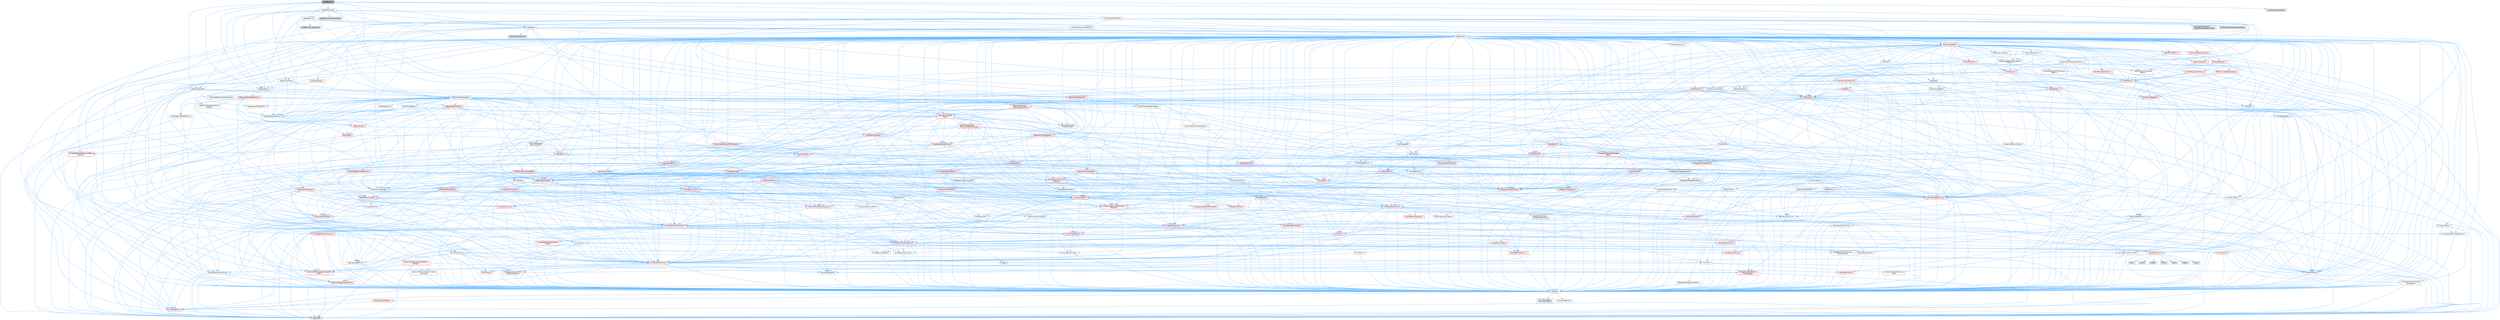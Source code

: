 digraph "InputRouter.h"
{
 // INTERACTIVE_SVG=YES
 // LATEX_PDF_SIZE
  bgcolor="transparent";
  edge [fontname=Helvetica,fontsize=10,labelfontname=Helvetica,labelfontsize=10];
  node [fontname=Helvetica,fontsize=10,shape=box,height=0.2,width=0.4];
  Node1 [id="Node000001",label="InputRouter.h",height=0.2,width=0.4,color="gray40", fillcolor="grey60", style="filled", fontcolor="black",tooltip=" "];
  Node1 -> Node2 [id="edge1_Node000001_Node000002",color="steelblue1",style="solid",tooltip=" "];
  Node2 [id="Node000002",label="CoreMinimal.h",height=0.2,width=0.4,color="grey40", fillcolor="white", style="filled",URL="$d7/d67/CoreMinimal_8h.html",tooltip=" "];
  Node2 -> Node3 [id="edge2_Node000002_Node000003",color="steelblue1",style="solid",tooltip=" "];
  Node3 [id="Node000003",label="CoreTypes.h",height=0.2,width=0.4,color="grey40", fillcolor="white", style="filled",URL="$dc/dec/CoreTypes_8h.html",tooltip=" "];
  Node3 -> Node4 [id="edge3_Node000003_Node000004",color="steelblue1",style="solid",tooltip=" "];
  Node4 [id="Node000004",label="HAL/Platform.h",height=0.2,width=0.4,color="red", fillcolor="#FFF0F0", style="filled",URL="$d9/dd0/Platform_8h.html",tooltip=" "];
  Node4 -> Node7 [id="edge4_Node000004_Node000007",color="steelblue1",style="solid",tooltip=" "];
  Node7 [id="Node000007",label="type_traits",height=0.2,width=0.4,color="grey60", fillcolor="#E0E0E0", style="filled",tooltip=" "];
  Node3 -> Node14 [id="edge5_Node000003_Node000014",color="steelblue1",style="solid",tooltip=" "];
  Node14 [id="Node000014",label="ProfilingDebugging\l/UMemoryDefines.h",height=0.2,width=0.4,color="grey40", fillcolor="white", style="filled",URL="$d2/da2/UMemoryDefines_8h.html",tooltip=" "];
  Node3 -> Node15 [id="edge6_Node000003_Node000015",color="steelblue1",style="solid",tooltip=" "];
  Node15 [id="Node000015",label="Misc/CoreMiscDefines.h",height=0.2,width=0.4,color="red", fillcolor="#FFF0F0", style="filled",URL="$da/d38/CoreMiscDefines_8h.html",tooltip=" "];
  Node15 -> Node4 [id="edge7_Node000015_Node000004",color="steelblue1",style="solid",tooltip=" "];
  Node3 -> Node16 [id="edge8_Node000003_Node000016",color="steelblue1",style="solid",tooltip=" "];
  Node16 [id="Node000016",label="Misc/CoreDefines.h",height=0.2,width=0.4,color="grey40", fillcolor="white", style="filled",URL="$d3/dd2/CoreDefines_8h.html",tooltip=" "];
  Node2 -> Node17 [id="edge9_Node000002_Node000017",color="steelblue1",style="solid",tooltip=" "];
  Node17 [id="Node000017",label="CoreFwd.h",height=0.2,width=0.4,color="grey40", fillcolor="white", style="filled",URL="$d1/d1e/CoreFwd_8h.html",tooltip=" "];
  Node17 -> Node3 [id="edge10_Node000017_Node000003",color="steelblue1",style="solid",tooltip=" "];
  Node17 -> Node18 [id="edge11_Node000017_Node000018",color="steelblue1",style="solid",tooltip=" "];
  Node18 [id="Node000018",label="Containers/ContainersFwd.h",height=0.2,width=0.4,color="grey40", fillcolor="white", style="filled",URL="$d4/d0a/ContainersFwd_8h.html",tooltip=" "];
  Node18 -> Node4 [id="edge12_Node000018_Node000004",color="steelblue1",style="solid",tooltip=" "];
  Node18 -> Node3 [id="edge13_Node000018_Node000003",color="steelblue1",style="solid",tooltip=" "];
  Node18 -> Node19 [id="edge14_Node000018_Node000019",color="steelblue1",style="solid",tooltip=" "];
  Node19 [id="Node000019",label="Traits/IsContiguousContainer.h",height=0.2,width=0.4,color="red", fillcolor="#FFF0F0", style="filled",URL="$d5/d3c/IsContiguousContainer_8h.html",tooltip=" "];
  Node19 -> Node3 [id="edge15_Node000019_Node000003",color="steelblue1",style="solid",tooltip=" "];
  Node17 -> Node22 [id="edge16_Node000017_Node000022",color="steelblue1",style="solid",tooltip=" "];
  Node22 [id="Node000022",label="Math/MathFwd.h",height=0.2,width=0.4,color="grey40", fillcolor="white", style="filled",URL="$d2/d10/MathFwd_8h.html",tooltip=" "];
  Node22 -> Node4 [id="edge17_Node000022_Node000004",color="steelblue1",style="solid",tooltip=" "];
  Node17 -> Node23 [id="edge18_Node000017_Node000023",color="steelblue1",style="solid",tooltip=" "];
  Node23 [id="Node000023",label="UObject/UObjectHierarchy\lFwd.h",height=0.2,width=0.4,color="grey40", fillcolor="white", style="filled",URL="$d3/d13/UObjectHierarchyFwd_8h.html",tooltip=" "];
  Node2 -> Node23 [id="edge19_Node000002_Node000023",color="steelblue1",style="solid",tooltip=" "];
  Node2 -> Node18 [id="edge20_Node000002_Node000018",color="steelblue1",style="solid",tooltip=" "];
  Node2 -> Node24 [id="edge21_Node000002_Node000024",color="steelblue1",style="solid",tooltip=" "];
  Node24 [id="Node000024",label="Misc/VarArgs.h",height=0.2,width=0.4,color="grey40", fillcolor="white", style="filled",URL="$d5/d6f/VarArgs_8h.html",tooltip=" "];
  Node24 -> Node3 [id="edge22_Node000024_Node000003",color="steelblue1",style="solid",tooltip=" "];
  Node2 -> Node25 [id="edge23_Node000002_Node000025",color="steelblue1",style="solid",tooltip=" "];
  Node25 [id="Node000025",label="Logging/LogVerbosity.h",height=0.2,width=0.4,color="grey40", fillcolor="white", style="filled",URL="$d2/d8f/LogVerbosity_8h.html",tooltip=" "];
  Node25 -> Node3 [id="edge24_Node000025_Node000003",color="steelblue1",style="solid",tooltip=" "];
  Node2 -> Node26 [id="edge25_Node000002_Node000026",color="steelblue1",style="solid",tooltip=" "];
  Node26 [id="Node000026",label="Misc/OutputDevice.h",height=0.2,width=0.4,color="grey40", fillcolor="white", style="filled",URL="$d7/d32/OutputDevice_8h.html",tooltip=" "];
  Node26 -> Node17 [id="edge26_Node000026_Node000017",color="steelblue1",style="solid",tooltip=" "];
  Node26 -> Node3 [id="edge27_Node000026_Node000003",color="steelblue1",style="solid",tooltip=" "];
  Node26 -> Node25 [id="edge28_Node000026_Node000025",color="steelblue1",style="solid",tooltip=" "];
  Node26 -> Node24 [id="edge29_Node000026_Node000024",color="steelblue1",style="solid",tooltip=" "];
  Node26 -> Node27 [id="edge30_Node000026_Node000027",color="steelblue1",style="solid",tooltip=" "];
  Node27 [id="Node000027",label="Templates/IsArrayOrRefOf\lTypeByPredicate.h",height=0.2,width=0.4,color="grey40", fillcolor="white", style="filled",URL="$d6/da1/IsArrayOrRefOfTypeByPredicate_8h.html",tooltip=" "];
  Node27 -> Node3 [id="edge31_Node000027_Node000003",color="steelblue1",style="solid",tooltip=" "];
  Node26 -> Node28 [id="edge32_Node000026_Node000028",color="steelblue1",style="solid",tooltip=" "];
  Node28 [id="Node000028",label="Templates/IsValidVariadic\lFunctionArg.h",height=0.2,width=0.4,color="red", fillcolor="#FFF0F0", style="filled",URL="$d0/dc8/IsValidVariadicFunctionArg_8h.html",tooltip=" "];
  Node28 -> Node3 [id="edge33_Node000028_Node000003",color="steelblue1",style="solid",tooltip=" "];
  Node28 -> Node7 [id="edge34_Node000028_Node000007",color="steelblue1",style="solid",tooltip=" "];
  Node26 -> Node30 [id="edge35_Node000026_Node000030",color="steelblue1",style="solid",tooltip=" "];
  Node30 [id="Node000030",label="Traits/IsCharEncodingCompatible\lWith.h",height=0.2,width=0.4,color="red", fillcolor="#FFF0F0", style="filled",URL="$df/dd1/IsCharEncodingCompatibleWith_8h.html",tooltip=" "];
  Node30 -> Node7 [id="edge36_Node000030_Node000007",color="steelblue1",style="solid",tooltip=" "];
  Node2 -> Node32 [id="edge37_Node000002_Node000032",color="steelblue1",style="solid",tooltip=" "];
  Node32 [id="Node000032",label="HAL/PlatformCrt.h",height=0.2,width=0.4,color="red", fillcolor="#FFF0F0", style="filled",URL="$d8/d75/PlatformCrt_8h.html",tooltip=" "];
  Node32 -> Node33 [id="edge38_Node000032_Node000033",color="steelblue1",style="solid",tooltip=" "];
  Node33 [id="Node000033",label="new",height=0.2,width=0.4,color="grey60", fillcolor="#E0E0E0", style="filled",tooltip=" "];
  Node32 -> Node34 [id="edge39_Node000032_Node000034",color="steelblue1",style="solid",tooltip=" "];
  Node34 [id="Node000034",label="wchar.h",height=0.2,width=0.4,color="grey60", fillcolor="#E0E0E0", style="filled",tooltip=" "];
  Node32 -> Node35 [id="edge40_Node000032_Node000035",color="steelblue1",style="solid",tooltip=" "];
  Node35 [id="Node000035",label="stddef.h",height=0.2,width=0.4,color="grey60", fillcolor="#E0E0E0", style="filled",tooltip=" "];
  Node32 -> Node36 [id="edge41_Node000032_Node000036",color="steelblue1",style="solid",tooltip=" "];
  Node36 [id="Node000036",label="stdlib.h",height=0.2,width=0.4,color="grey60", fillcolor="#E0E0E0", style="filled",tooltip=" "];
  Node32 -> Node37 [id="edge42_Node000032_Node000037",color="steelblue1",style="solid",tooltip=" "];
  Node37 [id="Node000037",label="stdio.h",height=0.2,width=0.4,color="grey60", fillcolor="#E0E0E0", style="filled",tooltip=" "];
  Node32 -> Node38 [id="edge43_Node000032_Node000038",color="steelblue1",style="solid",tooltip=" "];
  Node38 [id="Node000038",label="stdarg.h",height=0.2,width=0.4,color="grey60", fillcolor="#E0E0E0", style="filled",tooltip=" "];
  Node32 -> Node39 [id="edge44_Node000032_Node000039",color="steelblue1",style="solid",tooltip=" "];
  Node39 [id="Node000039",label="math.h",height=0.2,width=0.4,color="grey60", fillcolor="#E0E0E0", style="filled",tooltip=" "];
  Node32 -> Node40 [id="edge45_Node000032_Node000040",color="steelblue1",style="solid",tooltip=" "];
  Node40 [id="Node000040",label="float.h",height=0.2,width=0.4,color="grey60", fillcolor="#E0E0E0", style="filled",tooltip=" "];
  Node2 -> Node42 [id="edge46_Node000002_Node000042",color="steelblue1",style="solid",tooltip=" "];
  Node42 [id="Node000042",label="HAL/PlatformMisc.h",height=0.2,width=0.4,color="red", fillcolor="#FFF0F0", style="filled",URL="$d0/df5/PlatformMisc_8h.html",tooltip=" "];
  Node42 -> Node3 [id="edge47_Node000042_Node000003",color="steelblue1",style="solid",tooltip=" "];
  Node2 -> Node61 [id="edge48_Node000002_Node000061",color="steelblue1",style="solid",tooltip=" "];
  Node61 [id="Node000061",label="Misc/AssertionMacros.h",height=0.2,width=0.4,color="red", fillcolor="#FFF0F0", style="filled",URL="$d0/dfa/AssertionMacros_8h.html",tooltip=" "];
  Node61 -> Node3 [id="edge49_Node000061_Node000003",color="steelblue1",style="solid",tooltip=" "];
  Node61 -> Node4 [id="edge50_Node000061_Node000004",color="steelblue1",style="solid",tooltip=" "];
  Node61 -> Node42 [id="edge51_Node000061_Node000042",color="steelblue1",style="solid",tooltip=" "];
  Node61 -> Node62 [id="edge52_Node000061_Node000062",color="steelblue1",style="solid",tooltip=" "];
  Node62 [id="Node000062",label="Templates/EnableIf.h",height=0.2,width=0.4,color="grey40", fillcolor="white", style="filled",URL="$d7/d60/EnableIf_8h.html",tooltip=" "];
  Node62 -> Node3 [id="edge53_Node000062_Node000003",color="steelblue1",style="solid",tooltip=" "];
  Node61 -> Node27 [id="edge54_Node000061_Node000027",color="steelblue1",style="solid",tooltip=" "];
  Node61 -> Node28 [id="edge55_Node000061_Node000028",color="steelblue1",style="solid",tooltip=" "];
  Node61 -> Node30 [id="edge56_Node000061_Node000030",color="steelblue1",style="solid",tooltip=" "];
  Node61 -> Node24 [id="edge57_Node000061_Node000024",color="steelblue1",style="solid",tooltip=" "];
  Node2 -> Node70 [id="edge58_Node000002_Node000070",color="steelblue1",style="solid",tooltip=" "];
  Node70 [id="Node000070",label="Templates/IsPointer.h",height=0.2,width=0.4,color="grey40", fillcolor="white", style="filled",URL="$d7/d05/IsPointer_8h.html",tooltip=" "];
  Node70 -> Node3 [id="edge59_Node000070_Node000003",color="steelblue1",style="solid",tooltip=" "];
  Node2 -> Node71 [id="edge60_Node000002_Node000071",color="steelblue1",style="solid",tooltip=" "];
  Node71 [id="Node000071",label="HAL/PlatformMemory.h",height=0.2,width=0.4,color="red", fillcolor="#FFF0F0", style="filled",URL="$de/d68/PlatformMemory_8h.html",tooltip=" "];
  Node71 -> Node3 [id="edge61_Node000071_Node000003",color="steelblue1",style="solid",tooltip=" "];
  Node2 -> Node54 [id="edge62_Node000002_Node000054",color="steelblue1",style="solid",tooltip=" "];
  Node54 [id="Node000054",label="HAL/PlatformAtomics.h",height=0.2,width=0.4,color="red", fillcolor="#FFF0F0", style="filled",URL="$d3/d36/PlatformAtomics_8h.html",tooltip=" "];
  Node54 -> Node3 [id="edge63_Node000054_Node000003",color="steelblue1",style="solid",tooltip=" "];
  Node2 -> Node76 [id="edge64_Node000002_Node000076",color="steelblue1",style="solid",tooltip=" "];
  Node76 [id="Node000076",label="Misc/Exec.h",height=0.2,width=0.4,color="grey40", fillcolor="white", style="filled",URL="$de/ddb/Exec_8h.html",tooltip=" "];
  Node76 -> Node3 [id="edge65_Node000076_Node000003",color="steelblue1",style="solid",tooltip=" "];
  Node76 -> Node61 [id="edge66_Node000076_Node000061",color="steelblue1",style="solid",tooltip=" "];
  Node2 -> Node77 [id="edge67_Node000002_Node000077",color="steelblue1",style="solid",tooltip=" "];
  Node77 [id="Node000077",label="HAL/MemoryBase.h",height=0.2,width=0.4,color="red", fillcolor="#FFF0F0", style="filled",URL="$d6/d9f/MemoryBase_8h.html",tooltip=" "];
  Node77 -> Node3 [id="edge68_Node000077_Node000003",color="steelblue1",style="solid",tooltip=" "];
  Node77 -> Node54 [id="edge69_Node000077_Node000054",color="steelblue1",style="solid",tooltip=" "];
  Node77 -> Node32 [id="edge70_Node000077_Node000032",color="steelblue1",style="solid",tooltip=" "];
  Node77 -> Node76 [id="edge71_Node000077_Node000076",color="steelblue1",style="solid",tooltip=" "];
  Node77 -> Node26 [id="edge72_Node000077_Node000026",color="steelblue1",style="solid",tooltip=" "];
  Node2 -> Node87 [id="edge73_Node000002_Node000087",color="steelblue1",style="solid",tooltip=" "];
  Node87 [id="Node000087",label="HAL/UnrealMemory.h",height=0.2,width=0.4,color="red", fillcolor="#FFF0F0", style="filled",URL="$d9/d96/UnrealMemory_8h.html",tooltip=" "];
  Node87 -> Node3 [id="edge74_Node000087_Node000003",color="steelblue1",style="solid",tooltip=" "];
  Node87 -> Node77 [id="edge75_Node000087_Node000077",color="steelblue1",style="solid",tooltip=" "];
  Node87 -> Node71 [id="edge76_Node000087_Node000071",color="steelblue1",style="solid",tooltip=" "];
  Node87 -> Node70 [id="edge77_Node000087_Node000070",color="steelblue1",style="solid",tooltip=" "];
  Node2 -> Node89 [id="edge78_Node000002_Node000089",color="steelblue1",style="solid",tooltip=" "];
  Node89 [id="Node000089",label="Templates/IsArithmetic.h",height=0.2,width=0.4,color="grey40", fillcolor="white", style="filled",URL="$d2/d5d/IsArithmetic_8h.html",tooltip=" "];
  Node89 -> Node3 [id="edge79_Node000089_Node000003",color="steelblue1",style="solid",tooltip=" "];
  Node2 -> Node83 [id="edge80_Node000002_Node000083",color="steelblue1",style="solid",tooltip=" "];
  Node83 [id="Node000083",label="Templates/AndOrNot.h",height=0.2,width=0.4,color="grey40", fillcolor="white", style="filled",URL="$db/d0a/AndOrNot_8h.html",tooltip=" "];
  Node83 -> Node3 [id="edge81_Node000083_Node000003",color="steelblue1",style="solid",tooltip=" "];
  Node2 -> Node90 [id="edge82_Node000002_Node000090",color="steelblue1",style="solid",tooltip=" "];
  Node90 [id="Node000090",label="Templates/IsPODType.h",height=0.2,width=0.4,color="grey40", fillcolor="white", style="filled",URL="$d7/db1/IsPODType_8h.html",tooltip=" "];
  Node90 -> Node3 [id="edge83_Node000090_Node000003",color="steelblue1",style="solid",tooltip=" "];
  Node2 -> Node91 [id="edge84_Node000002_Node000091",color="steelblue1",style="solid",tooltip=" "];
  Node91 [id="Node000091",label="Templates/IsUECoreType.h",height=0.2,width=0.4,color="grey40", fillcolor="white", style="filled",URL="$d1/db8/IsUECoreType_8h.html",tooltip=" "];
  Node91 -> Node3 [id="edge85_Node000091_Node000003",color="steelblue1",style="solid",tooltip=" "];
  Node91 -> Node7 [id="edge86_Node000091_Node000007",color="steelblue1",style="solid",tooltip=" "];
  Node2 -> Node84 [id="edge87_Node000002_Node000084",color="steelblue1",style="solid",tooltip=" "];
  Node84 [id="Node000084",label="Templates/IsTriviallyCopy\lConstructible.h",height=0.2,width=0.4,color="grey40", fillcolor="white", style="filled",URL="$d3/d78/IsTriviallyCopyConstructible_8h.html",tooltip=" "];
  Node84 -> Node3 [id="edge88_Node000084_Node000003",color="steelblue1",style="solid",tooltip=" "];
  Node84 -> Node7 [id="edge89_Node000084_Node000007",color="steelblue1",style="solid",tooltip=" "];
  Node2 -> Node92 [id="edge90_Node000002_Node000092",color="steelblue1",style="solid",tooltip=" "];
  Node92 [id="Node000092",label="Templates/UnrealTypeTraits.h",height=0.2,width=0.4,color="red", fillcolor="#FFF0F0", style="filled",URL="$d2/d2d/UnrealTypeTraits_8h.html",tooltip=" "];
  Node92 -> Node3 [id="edge91_Node000092_Node000003",color="steelblue1",style="solid",tooltip=" "];
  Node92 -> Node70 [id="edge92_Node000092_Node000070",color="steelblue1",style="solid",tooltip=" "];
  Node92 -> Node61 [id="edge93_Node000092_Node000061",color="steelblue1",style="solid",tooltip=" "];
  Node92 -> Node83 [id="edge94_Node000092_Node000083",color="steelblue1",style="solid",tooltip=" "];
  Node92 -> Node62 [id="edge95_Node000092_Node000062",color="steelblue1",style="solid",tooltip=" "];
  Node92 -> Node89 [id="edge96_Node000092_Node000089",color="steelblue1",style="solid",tooltip=" "];
  Node92 -> Node90 [id="edge97_Node000092_Node000090",color="steelblue1",style="solid",tooltip=" "];
  Node92 -> Node91 [id="edge98_Node000092_Node000091",color="steelblue1",style="solid",tooltip=" "];
  Node92 -> Node84 [id="edge99_Node000092_Node000084",color="steelblue1",style="solid",tooltip=" "];
  Node2 -> Node62 [id="edge100_Node000002_Node000062",color="steelblue1",style="solid",tooltip=" "];
  Node2 -> Node94 [id="edge101_Node000002_Node000094",color="steelblue1",style="solid",tooltip=" "];
  Node94 [id="Node000094",label="Templates/RemoveReference.h",height=0.2,width=0.4,color="grey40", fillcolor="white", style="filled",URL="$da/dbe/RemoveReference_8h.html",tooltip=" "];
  Node94 -> Node3 [id="edge102_Node000094_Node000003",color="steelblue1",style="solid",tooltip=" "];
  Node2 -> Node95 [id="edge103_Node000002_Node000095",color="steelblue1",style="solid",tooltip=" "];
  Node95 [id="Node000095",label="Templates/IntegralConstant.h",height=0.2,width=0.4,color="grey40", fillcolor="white", style="filled",URL="$db/d1b/IntegralConstant_8h.html",tooltip=" "];
  Node95 -> Node3 [id="edge104_Node000095_Node000003",color="steelblue1",style="solid",tooltip=" "];
  Node2 -> Node96 [id="edge105_Node000002_Node000096",color="steelblue1",style="solid",tooltip=" "];
  Node96 [id="Node000096",label="Templates/IsClass.h",height=0.2,width=0.4,color="grey40", fillcolor="white", style="filled",URL="$db/dcb/IsClass_8h.html",tooltip=" "];
  Node96 -> Node3 [id="edge106_Node000096_Node000003",color="steelblue1",style="solid",tooltip=" "];
  Node2 -> Node97 [id="edge107_Node000002_Node000097",color="steelblue1",style="solid",tooltip=" "];
  Node97 [id="Node000097",label="Templates/TypeCompatible\lBytes.h",height=0.2,width=0.4,color="red", fillcolor="#FFF0F0", style="filled",URL="$df/d0a/TypeCompatibleBytes_8h.html",tooltip=" "];
  Node97 -> Node3 [id="edge108_Node000097_Node000003",color="steelblue1",style="solid",tooltip=" "];
  Node97 -> Node33 [id="edge109_Node000097_Node000033",color="steelblue1",style="solid",tooltip=" "];
  Node97 -> Node7 [id="edge110_Node000097_Node000007",color="steelblue1",style="solid",tooltip=" "];
  Node2 -> Node19 [id="edge111_Node000002_Node000019",color="steelblue1",style="solid",tooltip=" "];
  Node2 -> Node98 [id="edge112_Node000002_Node000098",color="steelblue1",style="solid",tooltip=" "];
  Node98 [id="Node000098",label="Templates/UnrealTemplate.h",height=0.2,width=0.4,color="red", fillcolor="#FFF0F0", style="filled",URL="$d4/d24/UnrealTemplate_8h.html",tooltip=" "];
  Node98 -> Node3 [id="edge113_Node000098_Node000003",color="steelblue1",style="solid",tooltip=" "];
  Node98 -> Node70 [id="edge114_Node000098_Node000070",color="steelblue1",style="solid",tooltip=" "];
  Node98 -> Node87 [id="edge115_Node000098_Node000087",color="steelblue1",style="solid",tooltip=" "];
  Node98 -> Node92 [id="edge116_Node000098_Node000092",color="steelblue1",style="solid",tooltip=" "];
  Node98 -> Node94 [id="edge117_Node000098_Node000094",color="steelblue1",style="solid",tooltip=" "];
  Node98 -> Node97 [id="edge118_Node000098_Node000097",color="steelblue1",style="solid",tooltip=" "];
  Node98 -> Node19 [id="edge119_Node000098_Node000019",color="steelblue1",style="solid",tooltip=" "];
  Node98 -> Node7 [id="edge120_Node000098_Node000007",color="steelblue1",style="solid",tooltip=" "];
  Node2 -> Node47 [id="edge121_Node000002_Node000047",color="steelblue1",style="solid",tooltip=" "];
  Node47 [id="Node000047",label="Math/NumericLimits.h",height=0.2,width=0.4,color="grey40", fillcolor="white", style="filled",URL="$df/d1b/NumericLimits_8h.html",tooltip=" "];
  Node47 -> Node3 [id="edge122_Node000047_Node000003",color="steelblue1",style="solid",tooltip=" "];
  Node2 -> Node102 [id="edge123_Node000002_Node000102",color="steelblue1",style="solid",tooltip=" "];
  Node102 [id="Node000102",label="HAL/PlatformMath.h",height=0.2,width=0.4,color="red", fillcolor="#FFF0F0", style="filled",URL="$dc/d53/PlatformMath_8h.html",tooltip=" "];
  Node102 -> Node3 [id="edge124_Node000102_Node000003",color="steelblue1",style="solid",tooltip=" "];
  Node2 -> Node85 [id="edge125_Node000002_Node000085",color="steelblue1",style="solid",tooltip=" "];
  Node85 [id="Node000085",label="Templates/IsTriviallyCopy\lAssignable.h",height=0.2,width=0.4,color="grey40", fillcolor="white", style="filled",URL="$d2/df2/IsTriviallyCopyAssignable_8h.html",tooltip=" "];
  Node85 -> Node3 [id="edge126_Node000085_Node000003",color="steelblue1",style="solid",tooltip=" "];
  Node85 -> Node7 [id="edge127_Node000085_Node000007",color="steelblue1",style="solid",tooltip=" "];
  Node2 -> Node110 [id="edge128_Node000002_Node000110",color="steelblue1",style="solid",tooltip=" "];
  Node110 [id="Node000110",label="Templates/MemoryOps.h",height=0.2,width=0.4,color="red", fillcolor="#FFF0F0", style="filled",URL="$db/dea/MemoryOps_8h.html",tooltip=" "];
  Node110 -> Node3 [id="edge129_Node000110_Node000003",color="steelblue1",style="solid",tooltip=" "];
  Node110 -> Node87 [id="edge130_Node000110_Node000087",color="steelblue1",style="solid",tooltip=" "];
  Node110 -> Node85 [id="edge131_Node000110_Node000085",color="steelblue1",style="solid",tooltip=" "];
  Node110 -> Node84 [id="edge132_Node000110_Node000084",color="steelblue1",style="solid",tooltip=" "];
  Node110 -> Node92 [id="edge133_Node000110_Node000092",color="steelblue1",style="solid",tooltip=" "];
  Node110 -> Node33 [id="edge134_Node000110_Node000033",color="steelblue1",style="solid",tooltip=" "];
  Node110 -> Node7 [id="edge135_Node000110_Node000007",color="steelblue1",style="solid",tooltip=" "];
  Node2 -> Node111 [id="edge136_Node000002_Node000111",color="steelblue1",style="solid",tooltip=" "];
  Node111 [id="Node000111",label="Containers/ContainerAllocation\lPolicies.h",height=0.2,width=0.4,color="red", fillcolor="#FFF0F0", style="filled",URL="$d7/dff/ContainerAllocationPolicies_8h.html",tooltip=" "];
  Node111 -> Node3 [id="edge137_Node000111_Node000003",color="steelblue1",style="solid",tooltip=" "];
  Node111 -> Node111 [id="edge138_Node000111_Node000111",color="steelblue1",style="solid",tooltip=" "];
  Node111 -> Node102 [id="edge139_Node000111_Node000102",color="steelblue1",style="solid",tooltip=" "];
  Node111 -> Node87 [id="edge140_Node000111_Node000087",color="steelblue1",style="solid",tooltip=" "];
  Node111 -> Node47 [id="edge141_Node000111_Node000047",color="steelblue1",style="solid",tooltip=" "];
  Node111 -> Node61 [id="edge142_Node000111_Node000061",color="steelblue1",style="solid",tooltip=" "];
  Node111 -> Node110 [id="edge143_Node000111_Node000110",color="steelblue1",style="solid",tooltip=" "];
  Node111 -> Node97 [id="edge144_Node000111_Node000097",color="steelblue1",style="solid",tooltip=" "];
  Node111 -> Node7 [id="edge145_Node000111_Node000007",color="steelblue1",style="solid",tooltip=" "];
  Node2 -> Node114 [id="edge146_Node000002_Node000114",color="steelblue1",style="solid",tooltip=" "];
  Node114 [id="Node000114",label="Templates/IsEnumClass.h",height=0.2,width=0.4,color="grey40", fillcolor="white", style="filled",URL="$d7/d15/IsEnumClass_8h.html",tooltip=" "];
  Node114 -> Node3 [id="edge147_Node000114_Node000003",color="steelblue1",style="solid",tooltip=" "];
  Node114 -> Node83 [id="edge148_Node000114_Node000083",color="steelblue1",style="solid",tooltip=" "];
  Node2 -> Node115 [id="edge149_Node000002_Node000115",color="steelblue1",style="solid",tooltip=" "];
  Node115 [id="Node000115",label="HAL/PlatformProperties.h",height=0.2,width=0.4,color="red", fillcolor="#FFF0F0", style="filled",URL="$d9/db0/PlatformProperties_8h.html",tooltip=" "];
  Node115 -> Node3 [id="edge150_Node000115_Node000003",color="steelblue1",style="solid",tooltip=" "];
  Node2 -> Node118 [id="edge151_Node000002_Node000118",color="steelblue1",style="solid",tooltip=" "];
  Node118 [id="Node000118",label="Misc/EngineVersionBase.h",height=0.2,width=0.4,color="grey40", fillcolor="white", style="filled",URL="$d5/d2b/EngineVersionBase_8h.html",tooltip=" "];
  Node118 -> Node3 [id="edge152_Node000118_Node000003",color="steelblue1",style="solid",tooltip=" "];
  Node2 -> Node119 [id="edge153_Node000002_Node000119",color="steelblue1",style="solid",tooltip=" "];
  Node119 [id="Node000119",label="Internationalization\l/TextNamespaceFwd.h",height=0.2,width=0.4,color="grey40", fillcolor="white", style="filled",URL="$d8/d97/TextNamespaceFwd_8h.html",tooltip=" "];
  Node119 -> Node3 [id="edge154_Node000119_Node000003",color="steelblue1",style="solid",tooltip=" "];
  Node2 -> Node120 [id="edge155_Node000002_Node000120",color="steelblue1",style="solid",tooltip=" "];
  Node120 [id="Node000120",label="Serialization/Archive.h",height=0.2,width=0.4,color="red", fillcolor="#FFF0F0", style="filled",URL="$d7/d3b/Archive_8h.html",tooltip=" "];
  Node120 -> Node17 [id="edge156_Node000120_Node000017",color="steelblue1",style="solid",tooltip=" "];
  Node120 -> Node3 [id="edge157_Node000120_Node000003",color="steelblue1",style="solid",tooltip=" "];
  Node120 -> Node115 [id="edge158_Node000120_Node000115",color="steelblue1",style="solid",tooltip=" "];
  Node120 -> Node119 [id="edge159_Node000120_Node000119",color="steelblue1",style="solid",tooltip=" "];
  Node120 -> Node22 [id="edge160_Node000120_Node000022",color="steelblue1",style="solid",tooltip=" "];
  Node120 -> Node61 [id="edge161_Node000120_Node000061",color="steelblue1",style="solid",tooltip=" "];
  Node120 -> Node118 [id="edge162_Node000120_Node000118",color="steelblue1",style="solid",tooltip=" "];
  Node120 -> Node24 [id="edge163_Node000120_Node000024",color="steelblue1",style="solid",tooltip=" "];
  Node120 -> Node62 [id="edge164_Node000120_Node000062",color="steelblue1",style="solid",tooltip=" "];
  Node120 -> Node27 [id="edge165_Node000120_Node000027",color="steelblue1",style="solid",tooltip=" "];
  Node120 -> Node114 [id="edge166_Node000120_Node000114",color="steelblue1",style="solid",tooltip=" "];
  Node120 -> Node28 [id="edge167_Node000120_Node000028",color="steelblue1",style="solid",tooltip=" "];
  Node120 -> Node98 [id="edge168_Node000120_Node000098",color="steelblue1",style="solid",tooltip=" "];
  Node120 -> Node30 [id="edge169_Node000120_Node000030",color="steelblue1",style="solid",tooltip=" "];
  Node120 -> Node123 [id="edge170_Node000120_Node000123",color="steelblue1",style="solid",tooltip=" "];
  Node123 [id="Node000123",label="UObject/ObjectVersion.h",height=0.2,width=0.4,color="grey40", fillcolor="white", style="filled",URL="$da/d63/ObjectVersion_8h.html",tooltip=" "];
  Node123 -> Node3 [id="edge171_Node000123_Node000003",color="steelblue1",style="solid",tooltip=" "];
  Node2 -> Node124 [id="edge172_Node000002_Node000124",color="steelblue1",style="solid",tooltip=" "];
  Node124 [id="Node000124",label="Templates/Less.h",height=0.2,width=0.4,color="grey40", fillcolor="white", style="filled",URL="$de/dc8/Less_8h.html",tooltip=" "];
  Node124 -> Node3 [id="edge173_Node000124_Node000003",color="steelblue1",style="solid",tooltip=" "];
  Node124 -> Node98 [id="edge174_Node000124_Node000098",color="steelblue1",style="solid",tooltip=" "];
  Node2 -> Node125 [id="edge175_Node000002_Node000125",color="steelblue1",style="solid",tooltip=" "];
  Node125 [id="Node000125",label="Templates/Sorting.h",height=0.2,width=0.4,color="red", fillcolor="#FFF0F0", style="filled",URL="$d3/d9e/Sorting_8h.html",tooltip=" "];
  Node125 -> Node3 [id="edge176_Node000125_Node000003",color="steelblue1",style="solid",tooltip=" "];
  Node125 -> Node102 [id="edge177_Node000125_Node000102",color="steelblue1",style="solid",tooltip=" "];
  Node125 -> Node124 [id="edge178_Node000125_Node000124",color="steelblue1",style="solid",tooltip=" "];
  Node2 -> Node136 [id="edge179_Node000002_Node000136",color="steelblue1",style="solid",tooltip=" "];
  Node136 [id="Node000136",label="Misc/Char.h",height=0.2,width=0.4,color="red", fillcolor="#FFF0F0", style="filled",URL="$d0/d58/Char_8h.html",tooltip=" "];
  Node136 -> Node3 [id="edge180_Node000136_Node000003",color="steelblue1",style="solid",tooltip=" "];
  Node136 -> Node7 [id="edge181_Node000136_Node000007",color="steelblue1",style="solid",tooltip=" "];
  Node2 -> Node139 [id="edge182_Node000002_Node000139",color="steelblue1",style="solid",tooltip=" "];
  Node139 [id="Node000139",label="GenericPlatform/GenericPlatform\lStricmp.h",height=0.2,width=0.4,color="grey40", fillcolor="white", style="filled",URL="$d2/d86/GenericPlatformStricmp_8h.html",tooltip=" "];
  Node139 -> Node3 [id="edge183_Node000139_Node000003",color="steelblue1",style="solid",tooltip=" "];
  Node2 -> Node140 [id="edge184_Node000002_Node000140",color="steelblue1",style="solid",tooltip=" "];
  Node140 [id="Node000140",label="GenericPlatform/GenericPlatform\lString.h",height=0.2,width=0.4,color="red", fillcolor="#FFF0F0", style="filled",URL="$dd/d20/GenericPlatformString_8h.html",tooltip=" "];
  Node140 -> Node3 [id="edge185_Node000140_Node000003",color="steelblue1",style="solid",tooltip=" "];
  Node140 -> Node139 [id="edge186_Node000140_Node000139",color="steelblue1",style="solid",tooltip=" "];
  Node140 -> Node62 [id="edge187_Node000140_Node000062",color="steelblue1",style="solid",tooltip=" "];
  Node140 -> Node30 [id="edge188_Node000140_Node000030",color="steelblue1",style="solid",tooltip=" "];
  Node140 -> Node7 [id="edge189_Node000140_Node000007",color="steelblue1",style="solid",tooltip=" "];
  Node2 -> Node73 [id="edge190_Node000002_Node000073",color="steelblue1",style="solid",tooltip=" "];
  Node73 [id="Node000073",label="HAL/PlatformString.h",height=0.2,width=0.4,color="red", fillcolor="#FFF0F0", style="filled",URL="$db/db5/PlatformString_8h.html",tooltip=" "];
  Node73 -> Node3 [id="edge191_Node000073_Node000003",color="steelblue1",style="solid",tooltip=" "];
  Node2 -> Node143 [id="edge192_Node000002_Node000143",color="steelblue1",style="solid",tooltip=" "];
  Node143 [id="Node000143",label="Misc/CString.h",height=0.2,width=0.4,color="grey40", fillcolor="white", style="filled",URL="$d2/d49/CString_8h.html",tooltip=" "];
  Node143 -> Node3 [id="edge193_Node000143_Node000003",color="steelblue1",style="solid",tooltip=" "];
  Node143 -> Node32 [id="edge194_Node000143_Node000032",color="steelblue1",style="solid",tooltip=" "];
  Node143 -> Node73 [id="edge195_Node000143_Node000073",color="steelblue1",style="solid",tooltip=" "];
  Node143 -> Node61 [id="edge196_Node000143_Node000061",color="steelblue1",style="solid",tooltip=" "];
  Node143 -> Node136 [id="edge197_Node000143_Node000136",color="steelblue1",style="solid",tooltip=" "];
  Node143 -> Node24 [id="edge198_Node000143_Node000024",color="steelblue1",style="solid",tooltip=" "];
  Node143 -> Node27 [id="edge199_Node000143_Node000027",color="steelblue1",style="solid",tooltip=" "];
  Node143 -> Node28 [id="edge200_Node000143_Node000028",color="steelblue1",style="solid",tooltip=" "];
  Node143 -> Node30 [id="edge201_Node000143_Node000030",color="steelblue1",style="solid",tooltip=" "];
  Node2 -> Node144 [id="edge202_Node000002_Node000144",color="steelblue1",style="solid",tooltip=" "];
  Node144 [id="Node000144",label="Misc/Crc.h",height=0.2,width=0.4,color="red", fillcolor="#FFF0F0", style="filled",URL="$d4/dd2/Crc_8h.html",tooltip=" "];
  Node144 -> Node3 [id="edge203_Node000144_Node000003",color="steelblue1",style="solid",tooltip=" "];
  Node144 -> Node73 [id="edge204_Node000144_Node000073",color="steelblue1",style="solid",tooltip=" "];
  Node144 -> Node61 [id="edge205_Node000144_Node000061",color="steelblue1",style="solid",tooltip=" "];
  Node144 -> Node143 [id="edge206_Node000144_Node000143",color="steelblue1",style="solid",tooltip=" "];
  Node144 -> Node136 [id="edge207_Node000144_Node000136",color="steelblue1",style="solid",tooltip=" "];
  Node144 -> Node92 [id="edge208_Node000144_Node000092",color="steelblue1",style="solid",tooltip=" "];
  Node2 -> Node135 [id="edge209_Node000002_Node000135",color="steelblue1",style="solid",tooltip=" "];
  Node135 [id="Node000135",label="Math/UnrealMathUtility.h",height=0.2,width=0.4,color="red", fillcolor="#FFF0F0", style="filled",URL="$db/db8/UnrealMathUtility_8h.html",tooltip=" "];
  Node135 -> Node3 [id="edge210_Node000135_Node000003",color="steelblue1",style="solid",tooltip=" "];
  Node135 -> Node61 [id="edge211_Node000135_Node000061",color="steelblue1",style="solid",tooltip=" "];
  Node135 -> Node102 [id="edge212_Node000135_Node000102",color="steelblue1",style="solid",tooltip=" "];
  Node135 -> Node22 [id="edge213_Node000135_Node000022",color="steelblue1",style="solid",tooltip=" "];
  Node2 -> Node145 [id="edge214_Node000002_Node000145",color="steelblue1",style="solid",tooltip=" "];
  Node145 [id="Node000145",label="Containers/UnrealString.h",height=0.2,width=0.4,color="red", fillcolor="#FFF0F0", style="filled",URL="$d5/dba/UnrealString_8h.html",tooltip=" "];
  Node2 -> Node149 [id="edge215_Node000002_Node000149",color="steelblue1",style="solid",tooltip=" "];
  Node149 [id="Node000149",label="Containers/Array.h",height=0.2,width=0.4,color="red", fillcolor="#FFF0F0", style="filled",URL="$df/dd0/Array_8h.html",tooltip=" "];
  Node149 -> Node3 [id="edge216_Node000149_Node000003",color="steelblue1",style="solid",tooltip=" "];
  Node149 -> Node61 [id="edge217_Node000149_Node000061",color="steelblue1",style="solid",tooltip=" "];
  Node149 -> Node87 [id="edge218_Node000149_Node000087",color="steelblue1",style="solid",tooltip=" "];
  Node149 -> Node92 [id="edge219_Node000149_Node000092",color="steelblue1",style="solid",tooltip=" "];
  Node149 -> Node98 [id="edge220_Node000149_Node000098",color="steelblue1",style="solid",tooltip=" "];
  Node149 -> Node111 [id="edge221_Node000149_Node000111",color="steelblue1",style="solid",tooltip=" "];
  Node149 -> Node120 [id="edge222_Node000149_Node000120",color="steelblue1",style="solid",tooltip=" "];
  Node149 -> Node128 [id="edge223_Node000149_Node000128",color="steelblue1",style="solid",tooltip=" "];
  Node128 [id="Node000128",label="Templates/Invoke.h",height=0.2,width=0.4,color="red", fillcolor="#FFF0F0", style="filled",URL="$d7/deb/Invoke_8h.html",tooltip=" "];
  Node128 -> Node3 [id="edge224_Node000128_Node000003",color="steelblue1",style="solid",tooltip=" "];
  Node128 -> Node98 [id="edge225_Node000128_Node000098",color="steelblue1",style="solid",tooltip=" "];
  Node128 -> Node7 [id="edge226_Node000128_Node000007",color="steelblue1",style="solid",tooltip=" "];
  Node149 -> Node124 [id="edge227_Node000149_Node000124",color="steelblue1",style="solid",tooltip=" "];
  Node149 -> Node125 [id="edge228_Node000149_Node000125",color="steelblue1",style="solid",tooltip=" "];
  Node149 -> Node172 [id="edge229_Node000149_Node000172",color="steelblue1",style="solid",tooltip=" "];
  Node172 [id="Node000172",label="Templates/AlignmentTemplates.h",height=0.2,width=0.4,color="red", fillcolor="#FFF0F0", style="filled",URL="$dd/d32/AlignmentTemplates_8h.html",tooltip=" "];
  Node172 -> Node3 [id="edge230_Node000172_Node000003",color="steelblue1",style="solid",tooltip=" "];
  Node172 -> Node70 [id="edge231_Node000172_Node000070",color="steelblue1",style="solid",tooltip=" "];
  Node149 -> Node7 [id="edge232_Node000149_Node000007",color="steelblue1",style="solid",tooltip=" "];
  Node2 -> Node173 [id="edge233_Node000002_Node000173",color="steelblue1",style="solid",tooltip=" "];
  Node173 [id="Node000173",label="Misc/FrameNumber.h",height=0.2,width=0.4,color="grey40", fillcolor="white", style="filled",URL="$dd/dbd/FrameNumber_8h.html",tooltip=" "];
  Node173 -> Node3 [id="edge234_Node000173_Node000003",color="steelblue1",style="solid",tooltip=" "];
  Node173 -> Node47 [id="edge235_Node000173_Node000047",color="steelblue1",style="solid",tooltip=" "];
  Node173 -> Node135 [id="edge236_Node000173_Node000135",color="steelblue1",style="solid",tooltip=" "];
  Node173 -> Node62 [id="edge237_Node000173_Node000062",color="steelblue1",style="solid",tooltip=" "];
  Node173 -> Node92 [id="edge238_Node000173_Node000092",color="steelblue1",style="solid",tooltip=" "];
  Node2 -> Node174 [id="edge239_Node000002_Node000174",color="steelblue1",style="solid",tooltip=" "];
  Node174 [id="Node000174",label="Misc/Timespan.h",height=0.2,width=0.4,color="grey40", fillcolor="white", style="filled",URL="$da/dd9/Timespan_8h.html",tooltip=" "];
  Node174 -> Node3 [id="edge240_Node000174_Node000003",color="steelblue1",style="solid",tooltip=" "];
  Node174 -> Node175 [id="edge241_Node000174_Node000175",color="steelblue1",style="solid",tooltip=" "];
  Node175 [id="Node000175",label="Math/Interval.h",height=0.2,width=0.4,color="grey40", fillcolor="white", style="filled",URL="$d1/d55/Interval_8h.html",tooltip=" "];
  Node175 -> Node3 [id="edge242_Node000175_Node000003",color="steelblue1",style="solid",tooltip=" "];
  Node175 -> Node89 [id="edge243_Node000175_Node000089",color="steelblue1",style="solid",tooltip=" "];
  Node175 -> Node92 [id="edge244_Node000175_Node000092",color="steelblue1",style="solid",tooltip=" "];
  Node175 -> Node47 [id="edge245_Node000175_Node000047",color="steelblue1",style="solid",tooltip=" "];
  Node175 -> Node135 [id="edge246_Node000175_Node000135",color="steelblue1",style="solid",tooltip=" "];
  Node174 -> Node135 [id="edge247_Node000174_Node000135",color="steelblue1",style="solid",tooltip=" "];
  Node174 -> Node61 [id="edge248_Node000174_Node000061",color="steelblue1",style="solid",tooltip=" "];
  Node2 -> Node176 [id="edge249_Node000002_Node000176",color="steelblue1",style="solid",tooltip=" "];
  Node176 [id="Node000176",label="Containers/StringConv.h",height=0.2,width=0.4,color="red", fillcolor="#FFF0F0", style="filled",URL="$d3/ddf/StringConv_8h.html",tooltip=" "];
  Node176 -> Node3 [id="edge250_Node000176_Node000003",color="steelblue1",style="solid",tooltip=" "];
  Node176 -> Node61 [id="edge251_Node000176_Node000061",color="steelblue1",style="solid",tooltip=" "];
  Node176 -> Node111 [id="edge252_Node000176_Node000111",color="steelblue1",style="solid",tooltip=" "];
  Node176 -> Node149 [id="edge253_Node000176_Node000149",color="steelblue1",style="solid",tooltip=" "];
  Node176 -> Node143 [id="edge254_Node000176_Node000143",color="steelblue1",style="solid",tooltip=" "];
  Node176 -> Node177 [id="edge255_Node000176_Node000177",color="steelblue1",style="solid",tooltip=" "];
  Node177 [id="Node000177",label="Templates/IsArray.h",height=0.2,width=0.4,color="grey40", fillcolor="white", style="filled",URL="$d8/d8d/IsArray_8h.html",tooltip=" "];
  Node177 -> Node3 [id="edge256_Node000177_Node000003",color="steelblue1",style="solid",tooltip=" "];
  Node176 -> Node98 [id="edge257_Node000176_Node000098",color="steelblue1",style="solid",tooltip=" "];
  Node176 -> Node92 [id="edge258_Node000176_Node000092",color="steelblue1",style="solid",tooltip=" "];
  Node176 -> Node30 [id="edge259_Node000176_Node000030",color="steelblue1",style="solid",tooltip=" "];
  Node176 -> Node19 [id="edge260_Node000176_Node000019",color="steelblue1",style="solid",tooltip=" "];
  Node176 -> Node7 [id="edge261_Node000176_Node000007",color="steelblue1",style="solid",tooltip=" "];
  Node2 -> Node178 [id="edge262_Node000002_Node000178",color="steelblue1",style="solid",tooltip=" "];
  Node178 [id="Node000178",label="UObject/UnrealNames.h",height=0.2,width=0.4,color="red", fillcolor="#FFF0F0", style="filled",URL="$d8/db1/UnrealNames_8h.html",tooltip=" "];
  Node178 -> Node3 [id="edge263_Node000178_Node000003",color="steelblue1",style="solid",tooltip=" "];
  Node2 -> Node180 [id="edge264_Node000002_Node000180",color="steelblue1",style="solid",tooltip=" "];
  Node180 [id="Node000180",label="UObject/NameTypes.h",height=0.2,width=0.4,color="red", fillcolor="#FFF0F0", style="filled",URL="$d6/d35/NameTypes_8h.html",tooltip=" "];
  Node180 -> Node3 [id="edge265_Node000180_Node000003",color="steelblue1",style="solid",tooltip=" "];
  Node180 -> Node61 [id="edge266_Node000180_Node000061",color="steelblue1",style="solid",tooltip=" "];
  Node180 -> Node87 [id="edge267_Node000180_Node000087",color="steelblue1",style="solid",tooltip=" "];
  Node180 -> Node92 [id="edge268_Node000180_Node000092",color="steelblue1",style="solid",tooltip=" "];
  Node180 -> Node98 [id="edge269_Node000180_Node000098",color="steelblue1",style="solid",tooltip=" "];
  Node180 -> Node145 [id="edge270_Node000180_Node000145",color="steelblue1",style="solid",tooltip=" "];
  Node180 -> Node176 [id="edge271_Node000180_Node000176",color="steelblue1",style="solid",tooltip=" "];
  Node180 -> Node44 [id="edge272_Node000180_Node000044",color="steelblue1",style="solid",tooltip=" "];
  Node44 [id="Node000044",label="Containers/StringFwd.h",height=0.2,width=0.4,color="red", fillcolor="#FFF0F0", style="filled",URL="$df/d37/StringFwd_8h.html",tooltip=" "];
  Node44 -> Node3 [id="edge273_Node000044_Node000003",color="steelblue1",style="solid",tooltip=" "];
  Node44 -> Node19 [id="edge274_Node000044_Node000019",color="steelblue1",style="solid",tooltip=" "];
  Node180 -> Node178 [id="edge275_Node000180_Node000178",color="steelblue1",style="solid",tooltip=" "];
  Node180 -> Node157 [id="edge276_Node000180_Node000157",color="steelblue1",style="solid",tooltip=" "];
  Node157 [id="Node000157",label="Serialization/MemoryLayout.h",height=0.2,width=0.4,color="red", fillcolor="#FFF0F0", style="filled",URL="$d7/d66/MemoryLayout_8h.html",tooltip=" "];
  Node157 -> Node160 [id="edge277_Node000157_Node000160",color="steelblue1",style="solid",tooltip=" "];
  Node160 [id="Node000160",label="Containers/EnumAsByte.h",height=0.2,width=0.4,color="grey40", fillcolor="white", style="filled",URL="$d6/d9a/EnumAsByte_8h.html",tooltip=" "];
  Node160 -> Node3 [id="edge278_Node000160_Node000003",color="steelblue1",style="solid",tooltip=" "];
  Node160 -> Node90 [id="edge279_Node000160_Node000090",color="steelblue1",style="solid",tooltip=" "];
  Node160 -> Node161 [id="edge280_Node000160_Node000161",color="steelblue1",style="solid",tooltip=" "];
  Node161 [id="Node000161",label="Templates/TypeHash.h",height=0.2,width=0.4,color="red", fillcolor="#FFF0F0", style="filled",URL="$d1/d62/TypeHash_8h.html",tooltip=" "];
  Node161 -> Node3 [id="edge281_Node000161_Node000003",color="steelblue1",style="solid",tooltip=" "];
  Node161 -> Node144 [id="edge282_Node000161_Node000144",color="steelblue1",style="solid",tooltip=" "];
  Node161 -> Node7 [id="edge283_Node000161_Node000007",color="steelblue1",style="solid",tooltip=" "];
  Node157 -> Node44 [id="edge284_Node000157_Node000044",color="steelblue1",style="solid",tooltip=" "];
  Node157 -> Node87 [id="edge285_Node000157_Node000087",color="steelblue1",style="solid",tooltip=" "];
  Node157 -> Node62 [id="edge286_Node000157_Node000062",color="steelblue1",style="solid",tooltip=" "];
  Node157 -> Node98 [id="edge287_Node000157_Node000098",color="steelblue1",style="solid",tooltip=" "];
  Node2 -> Node188 [id="edge288_Node000002_Node000188",color="steelblue1",style="solid",tooltip=" "];
  Node188 [id="Node000188",label="Misc/Parse.h",height=0.2,width=0.4,color="red", fillcolor="#FFF0F0", style="filled",URL="$dc/d71/Parse_8h.html",tooltip=" "];
  Node188 -> Node44 [id="edge289_Node000188_Node000044",color="steelblue1",style="solid",tooltip=" "];
  Node188 -> Node145 [id="edge290_Node000188_Node000145",color="steelblue1",style="solid",tooltip=" "];
  Node188 -> Node3 [id="edge291_Node000188_Node000003",color="steelblue1",style="solid",tooltip=" "];
  Node188 -> Node32 [id="edge292_Node000188_Node000032",color="steelblue1",style="solid",tooltip=" "];
  Node188 -> Node49 [id="edge293_Node000188_Node000049",color="steelblue1",style="solid",tooltip=" "];
  Node49 [id="Node000049",label="Misc/EnumClassFlags.h",height=0.2,width=0.4,color="grey40", fillcolor="white", style="filled",URL="$d8/de7/EnumClassFlags_8h.html",tooltip=" "];
  Node188 -> Node189 [id="edge294_Node000188_Node000189",color="steelblue1",style="solid",tooltip=" "];
  Node189 [id="Node000189",label="Templates/Function.h",height=0.2,width=0.4,color="red", fillcolor="#FFF0F0", style="filled",URL="$df/df5/Function_8h.html",tooltip=" "];
  Node189 -> Node3 [id="edge295_Node000189_Node000003",color="steelblue1",style="solid",tooltip=" "];
  Node189 -> Node61 [id="edge296_Node000189_Node000061",color="steelblue1",style="solid",tooltip=" "];
  Node189 -> Node87 [id="edge297_Node000189_Node000087",color="steelblue1",style="solid",tooltip=" "];
  Node189 -> Node92 [id="edge298_Node000189_Node000092",color="steelblue1",style="solid",tooltip=" "];
  Node189 -> Node128 [id="edge299_Node000189_Node000128",color="steelblue1",style="solid",tooltip=" "];
  Node189 -> Node98 [id="edge300_Node000189_Node000098",color="steelblue1",style="solid",tooltip=" "];
  Node189 -> Node135 [id="edge301_Node000189_Node000135",color="steelblue1",style="solid",tooltip=" "];
  Node189 -> Node33 [id="edge302_Node000189_Node000033",color="steelblue1",style="solid",tooltip=" "];
  Node189 -> Node7 [id="edge303_Node000189_Node000007",color="steelblue1",style="solid",tooltip=" "];
  Node2 -> Node172 [id="edge304_Node000002_Node000172",color="steelblue1",style="solid",tooltip=" "];
  Node2 -> Node191 [id="edge305_Node000002_Node000191",color="steelblue1",style="solid",tooltip=" "];
  Node191 [id="Node000191",label="Misc/StructBuilder.h",height=0.2,width=0.4,color="grey40", fillcolor="white", style="filled",URL="$d9/db3/StructBuilder_8h.html",tooltip=" "];
  Node191 -> Node3 [id="edge306_Node000191_Node000003",color="steelblue1",style="solid",tooltip=" "];
  Node191 -> Node135 [id="edge307_Node000191_Node000135",color="steelblue1",style="solid",tooltip=" "];
  Node191 -> Node172 [id="edge308_Node000191_Node000172",color="steelblue1",style="solid",tooltip=" "];
  Node2 -> Node104 [id="edge309_Node000002_Node000104",color="steelblue1",style="solid",tooltip=" "];
  Node104 [id="Node000104",label="Templates/Decay.h",height=0.2,width=0.4,color="grey40", fillcolor="white", style="filled",URL="$dd/d0f/Decay_8h.html",tooltip=" "];
  Node104 -> Node3 [id="edge310_Node000104_Node000003",color="steelblue1",style="solid",tooltip=" "];
  Node104 -> Node94 [id="edge311_Node000104_Node000094",color="steelblue1",style="solid",tooltip=" "];
  Node104 -> Node7 [id="edge312_Node000104_Node000007",color="steelblue1",style="solid",tooltip=" "];
  Node2 -> Node192 [id="edge313_Node000002_Node000192",color="steelblue1",style="solid",tooltip=" "];
  Node192 [id="Node000192",label="Templates/PointerIsConvertible\lFromTo.h",height=0.2,width=0.4,color="red", fillcolor="#FFF0F0", style="filled",URL="$d6/d65/PointerIsConvertibleFromTo_8h.html",tooltip=" "];
  Node192 -> Node3 [id="edge314_Node000192_Node000003",color="steelblue1",style="solid",tooltip=" "];
  Node192 -> Node7 [id="edge315_Node000192_Node000007",color="steelblue1",style="solid",tooltip=" "];
  Node2 -> Node128 [id="edge316_Node000002_Node000128",color="steelblue1",style="solid",tooltip=" "];
  Node2 -> Node189 [id="edge317_Node000002_Node000189",color="steelblue1",style="solid",tooltip=" "];
  Node2 -> Node161 [id="edge318_Node000002_Node000161",color="steelblue1",style="solid",tooltip=" "];
  Node2 -> Node193 [id="edge319_Node000002_Node000193",color="steelblue1",style="solid",tooltip=" "];
  Node193 [id="Node000193",label="Containers/ScriptArray.h",height=0.2,width=0.4,color="red", fillcolor="#FFF0F0", style="filled",URL="$dc/daf/ScriptArray_8h.html",tooltip=" "];
  Node193 -> Node3 [id="edge320_Node000193_Node000003",color="steelblue1",style="solid",tooltip=" "];
  Node193 -> Node61 [id="edge321_Node000193_Node000061",color="steelblue1",style="solid",tooltip=" "];
  Node193 -> Node87 [id="edge322_Node000193_Node000087",color="steelblue1",style="solid",tooltip=" "];
  Node193 -> Node111 [id="edge323_Node000193_Node000111",color="steelblue1",style="solid",tooltip=" "];
  Node193 -> Node149 [id="edge324_Node000193_Node000149",color="steelblue1",style="solid",tooltip=" "];
  Node2 -> Node194 [id="edge325_Node000002_Node000194",color="steelblue1",style="solid",tooltip=" "];
  Node194 [id="Node000194",label="Containers/BitArray.h",height=0.2,width=0.4,color="red", fillcolor="#FFF0F0", style="filled",URL="$d1/de4/BitArray_8h.html",tooltip=" "];
  Node194 -> Node111 [id="edge326_Node000194_Node000111",color="steelblue1",style="solid",tooltip=" "];
  Node194 -> Node3 [id="edge327_Node000194_Node000003",color="steelblue1",style="solid",tooltip=" "];
  Node194 -> Node54 [id="edge328_Node000194_Node000054",color="steelblue1",style="solid",tooltip=" "];
  Node194 -> Node87 [id="edge329_Node000194_Node000087",color="steelblue1",style="solid",tooltip=" "];
  Node194 -> Node135 [id="edge330_Node000194_Node000135",color="steelblue1",style="solid",tooltip=" "];
  Node194 -> Node61 [id="edge331_Node000194_Node000061",color="steelblue1",style="solid",tooltip=" "];
  Node194 -> Node49 [id="edge332_Node000194_Node000049",color="steelblue1",style="solid",tooltip=" "];
  Node194 -> Node120 [id="edge333_Node000194_Node000120",color="steelblue1",style="solid",tooltip=" "];
  Node194 -> Node157 [id="edge334_Node000194_Node000157",color="steelblue1",style="solid",tooltip=" "];
  Node194 -> Node62 [id="edge335_Node000194_Node000062",color="steelblue1",style="solid",tooltip=" "];
  Node194 -> Node128 [id="edge336_Node000194_Node000128",color="steelblue1",style="solid",tooltip=" "];
  Node194 -> Node98 [id="edge337_Node000194_Node000098",color="steelblue1",style="solid",tooltip=" "];
  Node194 -> Node92 [id="edge338_Node000194_Node000092",color="steelblue1",style="solid",tooltip=" "];
  Node2 -> Node195 [id="edge339_Node000002_Node000195",color="steelblue1",style="solid",tooltip=" "];
  Node195 [id="Node000195",label="Containers/SparseArray.h",height=0.2,width=0.4,color="red", fillcolor="#FFF0F0", style="filled",URL="$d5/dbf/SparseArray_8h.html",tooltip=" "];
  Node195 -> Node3 [id="edge340_Node000195_Node000003",color="steelblue1",style="solid",tooltip=" "];
  Node195 -> Node61 [id="edge341_Node000195_Node000061",color="steelblue1",style="solid",tooltip=" "];
  Node195 -> Node87 [id="edge342_Node000195_Node000087",color="steelblue1",style="solid",tooltip=" "];
  Node195 -> Node92 [id="edge343_Node000195_Node000092",color="steelblue1",style="solid",tooltip=" "];
  Node195 -> Node98 [id="edge344_Node000195_Node000098",color="steelblue1",style="solid",tooltip=" "];
  Node195 -> Node111 [id="edge345_Node000195_Node000111",color="steelblue1",style="solid",tooltip=" "];
  Node195 -> Node124 [id="edge346_Node000195_Node000124",color="steelblue1",style="solid",tooltip=" "];
  Node195 -> Node149 [id="edge347_Node000195_Node000149",color="steelblue1",style="solid",tooltip=" "];
  Node195 -> Node135 [id="edge348_Node000195_Node000135",color="steelblue1",style="solid",tooltip=" "];
  Node195 -> Node193 [id="edge349_Node000195_Node000193",color="steelblue1",style="solid",tooltip=" "];
  Node195 -> Node194 [id="edge350_Node000195_Node000194",color="steelblue1",style="solid",tooltip=" "];
  Node195 -> Node196 [id="edge351_Node000195_Node000196",color="steelblue1",style="solid",tooltip=" "];
  Node196 [id="Node000196",label="Serialization/Structured\lArchive.h",height=0.2,width=0.4,color="red", fillcolor="#FFF0F0", style="filled",URL="$d9/d1e/StructuredArchive_8h.html",tooltip=" "];
  Node196 -> Node149 [id="edge352_Node000196_Node000149",color="steelblue1",style="solid",tooltip=" "];
  Node196 -> Node111 [id="edge353_Node000196_Node000111",color="steelblue1",style="solid",tooltip=" "];
  Node196 -> Node3 [id="edge354_Node000196_Node000003",color="steelblue1",style="solid",tooltip=" "];
  Node196 -> Node120 [id="edge355_Node000196_Node000120",color="steelblue1",style="solid",tooltip=" "];
  Node196 -> Node207 [id="edge356_Node000196_Node000207",color="steelblue1",style="solid",tooltip=" "];
  Node207 [id="Node000207",label="Templates/UniqueObj.h",height=0.2,width=0.4,color="grey40", fillcolor="white", style="filled",URL="$da/d95/UniqueObj_8h.html",tooltip=" "];
  Node207 -> Node3 [id="edge357_Node000207_Node000003",color="steelblue1",style="solid",tooltip=" "];
  Node207 -> Node208 [id="edge358_Node000207_Node000208",color="steelblue1",style="solid",tooltip=" "];
  Node208 [id="Node000208",label="Templates/UniquePtr.h",height=0.2,width=0.4,color="red", fillcolor="#FFF0F0", style="filled",URL="$de/d1a/UniquePtr_8h.html",tooltip=" "];
  Node208 -> Node3 [id="edge359_Node000208_Node000003",color="steelblue1",style="solid",tooltip=" "];
  Node208 -> Node98 [id="edge360_Node000208_Node000098",color="steelblue1",style="solid",tooltip=" "];
  Node208 -> Node177 [id="edge361_Node000208_Node000177",color="steelblue1",style="solid",tooltip=" "];
  Node208 -> Node209 [id="edge362_Node000208_Node000209",color="steelblue1",style="solid",tooltip=" "];
  Node209 [id="Node000209",label="Templates/RemoveExtent.h",height=0.2,width=0.4,color="grey40", fillcolor="white", style="filled",URL="$dc/de9/RemoveExtent_8h.html",tooltip=" "];
  Node209 -> Node3 [id="edge363_Node000209_Node000003",color="steelblue1",style="solid",tooltip=" "];
  Node208 -> Node157 [id="edge364_Node000208_Node000157",color="steelblue1",style="solid",tooltip=" "];
  Node208 -> Node7 [id="edge365_Node000208_Node000007",color="steelblue1",style="solid",tooltip=" "];
  Node195 -> Node145 [id="edge366_Node000195_Node000145",color="steelblue1",style="solid",tooltip=" "];
  Node2 -> Node211 [id="edge367_Node000002_Node000211",color="steelblue1",style="solid",tooltip=" "];
  Node211 [id="Node000211",label="Containers/Set.h",height=0.2,width=0.4,color="red", fillcolor="#FFF0F0", style="filled",URL="$d4/d45/Set_8h.html",tooltip=" "];
  Node211 -> Node111 [id="edge368_Node000211_Node000111",color="steelblue1",style="solid",tooltip=" "];
  Node211 -> Node195 [id="edge369_Node000211_Node000195",color="steelblue1",style="solid",tooltip=" "];
  Node211 -> Node18 [id="edge370_Node000211_Node000018",color="steelblue1",style="solid",tooltip=" "];
  Node211 -> Node135 [id="edge371_Node000211_Node000135",color="steelblue1",style="solid",tooltip=" "];
  Node211 -> Node61 [id="edge372_Node000211_Node000061",color="steelblue1",style="solid",tooltip=" "];
  Node211 -> Node191 [id="edge373_Node000211_Node000191",color="steelblue1",style="solid",tooltip=" "];
  Node211 -> Node196 [id="edge374_Node000211_Node000196",color="steelblue1",style="solid",tooltip=" "];
  Node211 -> Node189 [id="edge375_Node000211_Node000189",color="steelblue1",style="solid",tooltip=" "];
  Node211 -> Node125 [id="edge376_Node000211_Node000125",color="steelblue1",style="solid",tooltip=" "];
  Node211 -> Node161 [id="edge377_Node000211_Node000161",color="steelblue1",style="solid",tooltip=" "];
  Node211 -> Node98 [id="edge378_Node000211_Node000098",color="steelblue1",style="solid",tooltip=" "];
  Node211 -> Node7 [id="edge379_Node000211_Node000007",color="steelblue1",style="solid",tooltip=" "];
  Node2 -> Node214 [id="edge380_Node000002_Node000214",color="steelblue1",style="solid",tooltip=" "];
  Node214 [id="Node000214",label="Algo/Reverse.h",height=0.2,width=0.4,color="grey40", fillcolor="white", style="filled",URL="$d5/d93/Reverse_8h.html",tooltip=" "];
  Node214 -> Node3 [id="edge381_Node000214_Node000003",color="steelblue1",style="solid",tooltip=" "];
  Node214 -> Node98 [id="edge382_Node000214_Node000098",color="steelblue1",style="solid",tooltip=" "];
  Node2 -> Node215 [id="edge383_Node000002_Node000215",color="steelblue1",style="solid",tooltip=" "];
  Node215 [id="Node000215",label="Containers/Map.h",height=0.2,width=0.4,color="red", fillcolor="#FFF0F0", style="filled",URL="$df/d79/Map_8h.html",tooltip=" "];
  Node215 -> Node3 [id="edge384_Node000215_Node000003",color="steelblue1",style="solid",tooltip=" "];
  Node215 -> Node214 [id="edge385_Node000215_Node000214",color="steelblue1",style="solid",tooltip=" "];
  Node215 -> Node211 [id="edge386_Node000215_Node000211",color="steelblue1",style="solid",tooltip=" "];
  Node215 -> Node145 [id="edge387_Node000215_Node000145",color="steelblue1",style="solid",tooltip=" "];
  Node215 -> Node61 [id="edge388_Node000215_Node000061",color="steelblue1",style="solid",tooltip=" "];
  Node215 -> Node191 [id="edge389_Node000215_Node000191",color="steelblue1",style="solid",tooltip=" "];
  Node215 -> Node189 [id="edge390_Node000215_Node000189",color="steelblue1",style="solid",tooltip=" "];
  Node215 -> Node125 [id="edge391_Node000215_Node000125",color="steelblue1",style="solid",tooltip=" "];
  Node215 -> Node216 [id="edge392_Node000215_Node000216",color="steelblue1",style="solid",tooltip=" "];
  Node216 [id="Node000216",label="Templates/Tuple.h",height=0.2,width=0.4,color="red", fillcolor="#FFF0F0", style="filled",URL="$d2/d4f/Tuple_8h.html",tooltip=" "];
  Node216 -> Node3 [id="edge393_Node000216_Node000003",color="steelblue1",style="solid",tooltip=" "];
  Node216 -> Node98 [id="edge394_Node000216_Node000098",color="steelblue1",style="solid",tooltip=" "];
  Node216 -> Node217 [id="edge395_Node000216_Node000217",color="steelblue1",style="solid",tooltip=" "];
  Node217 [id="Node000217",label="Delegates/IntegerSequence.h",height=0.2,width=0.4,color="grey40", fillcolor="white", style="filled",URL="$d2/dcc/IntegerSequence_8h.html",tooltip=" "];
  Node217 -> Node3 [id="edge396_Node000217_Node000003",color="steelblue1",style="solid",tooltip=" "];
  Node216 -> Node128 [id="edge397_Node000216_Node000128",color="steelblue1",style="solid",tooltip=" "];
  Node216 -> Node196 [id="edge398_Node000216_Node000196",color="steelblue1",style="solid",tooltip=" "];
  Node216 -> Node157 [id="edge399_Node000216_Node000157",color="steelblue1",style="solid",tooltip=" "];
  Node216 -> Node161 [id="edge400_Node000216_Node000161",color="steelblue1",style="solid",tooltip=" "];
  Node216 -> Node7 [id="edge401_Node000216_Node000007",color="steelblue1",style="solid",tooltip=" "];
  Node215 -> Node98 [id="edge402_Node000215_Node000098",color="steelblue1",style="solid",tooltip=" "];
  Node215 -> Node92 [id="edge403_Node000215_Node000092",color="steelblue1",style="solid",tooltip=" "];
  Node215 -> Node7 [id="edge404_Node000215_Node000007",color="steelblue1",style="solid",tooltip=" "];
  Node2 -> Node219 [id="edge405_Node000002_Node000219",color="steelblue1",style="solid",tooltip=" "];
  Node219 [id="Node000219",label="Math/IntPoint.h",height=0.2,width=0.4,color="red", fillcolor="#FFF0F0", style="filled",URL="$d3/df7/IntPoint_8h.html",tooltip=" "];
  Node219 -> Node3 [id="edge406_Node000219_Node000003",color="steelblue1",style="solid",tooltip=" "];
  Node219 -> Node61 [id="edge407_Node000219_Node000061",color="steelblue1",style="solid",tooltip=" "];
  Node219 -> Node188 [id="edge408_Node000219_Node000188",color="steelblue1",style="solid",tooltip=" "];
  Node219 -> Node22 [id="edge409_Node000219_Node000022",color="steelblue1",style="solid",tooltip=" "];
  Node219 -> Node135 [id="edge410_Node000219_Node000135",color="steelblue1",style="solid",tooltip=" "];
  Node219 -> Node145 [id="edge411_Node000219_Node000145",color="steelblue1",style="solid",tooltip=" "];
  Node219 -> Node196 [id="edge412_Node000219_Node000196",color="steelblue1",style="solid",tooltip=" "];
  Node219 -> Node161 [id="edge413_Node000219_Node000161",color="steelblue1",style="solid",tooltip=" "];
  Node2 -> Node221 [id="edge414_Node000002_Node000221",color="steelblue1",style="solid",tooltip=" "];
  Node221 [id="Node000221",label="Math/IntVector.h",height=0.2,width=0.4,color="red", fillcolor="#FFF0F0", style="filled",URL="$d7/d44/IntVector_8h.html",tooltip=" "];
  Node221 -> Node3 [id="edge415_Node000221_Node000003",color="steelblue1",style="solid",tooltip=" "];
  Node221 -> Node144 [id="edge416_Node000221_Node000144",color="steelblue1",style="solid",tooltip=" "];
  Node221 -> Node188 [id="edge417_Node000221_Node000188",color="steelblue1",style="solid",tooltip=" "];
  Node221 -> Node22 [id="edge418_Node000221_Node000022",color="steelblue1",style="solid",tooltip=" "];
  Node221 -> Node135 [id="edge419_Node000221_Node000135",color="steelblue1",style="solid",tooltip=" "];
  Node221 -> Node145 [id="edge420_Node000221_Node000145",color="steelblue1",style="solid",tooltip=" "];
  Node221 -> Node196 [id="edge421_Node000221_Node000196",color="steelblue1",style="solid",tooltip=" "];
  Node2 -> Node222 [id="edge422_Node000002_Node000222",color="steelblue1",style="solid",tooltip=" "];
  Node222 [id="Node000222",label="Logging/LogCategory.h",height=0.2,width=0.4,color="grey40", fillcolor="white", style="filled",URL="$d9/d36/LogCategory_8h.html",tooltip=" "];
  Node222 -> Node3 [id="edge423_Node000222_Node000003",color="steelblue1",style="solid",tooltip=" "];
  Node222 -> Node25 [id="edge424_Node000222_Node000025",color="steelblue1",style="solid",tooltip=" "];
  Node222 -> Node180 [id="edge425_Node000222_Node000180",color="steelblue1",style="solid",tooltip=" "];
  Node2 -> Node223 [id="edge426_Node000002_Node000223",color="steelblue1",style="solid",tooltip=" "];
  Node223 [id="Node000223",label="Logging/LogMacros.h",height=0.2,width=0.4,color="red", fillcolor="#FFF0F0", style="filled",URL="$d0/d16/LogMacros_8h.html",tooltip=" "];
  Node223 -> Node145 [id="edge427_Node000223_Node000145",color="steelblue1",style="solid",tooltip=" "];
  Node223 -> Node3 [id="edge428_Node000223_Node000003",color="steelblue1",style="solid",tooltip=" "];
  Node223 -> Node222 [id="edge429_Node000223_Node000222",color="steelblue1",style="solid",tooltip=" "];
  Node223 -> Node25 [id="edge430_Node000223_Node000025",color="steelblue1",style="solid",tooltip=" "];
  Node223 -> Node61 [id="edge431_Node000223_Node000061",color="steelblue1",style="solid",tooltip=" "];
  Node223 -> Node24 [id="edge432_Node000223_Node000024",color="steelblue1",style="solid",tooltip=" "];
  Node223 -> Node62 [id="edge433_Node000223_Node000062",color="steelblue1",style="solid",tooltip=" "];
  Node223 -> Node27 [id="edge434_Node000223_Node000027",color="steelblue1",style="solid",tooltip=" "];
  Node223 -> Node28 [id="edge435_Node000223_Node000028",color="steelblue1",style="solid",tooltip=" "];
  Node223 -> Node30 [id="edge436_Node000223_Node000030",color="steelblue1",style="solid",tooltip=" "];
  Node223 -> Node7 [id="edge437_Node000223_Node000007",color="steelblue1",style="solid",tooltip=" "];
  Node2 -> Node226 [id="edge438_Node000002_Node000226",color="steelblue1",style="solid",tooltip=" "];
  Node226 [id="Node000226",label="Math/Vector2D.h",height=0.2,width=0.4,color="red", fillcolor="#FFF0F0", style="filled",URL="$d3/db0/Vector2D_8h.html",tooltip=" "];
  Node226 -> Node3 [id="edge439_Node000226_Node000003",color="steelblue1",style="solid",tooltip=" "];
  Node226 -> Node22 [id="edge440_Node000226_Node000022",color="steelblue1",style="solid",tooltip=" "];
  Node226 -> Node61 [id="edge441_Node000226_Node000061",color="steelblue1",style="solid",tooltip=" "];
  Node226 -> Node144 [id="edge442_Node000226_Node000144",color="steelblue1",style="solid",tooltip=" "];
  Node226 -> Node135 [id="edge443_Node000226_Node000135",color="steelblue1",style="solid",tooltip=" "];
  Node226 -> Node145 [id="edge444_Node000226_Node000145",color="steelblue1",style="solid",tooltip=" "];
  Node226 -> Node188 [id="edge445_Node000226_Node000188",color="steelblue1",style="solid",tooltip=" "];
  Node226 -> Node219 [id="edge446_Node000226_Node000219",color="steelblue1",style="solid",tooltip=" "];
  Node226 -> Node223 [id="edge447_Node000226_Node000223",color="steelblue1",style="solid",tooltip=" "];
  Node226 -> Node7 [id="edge448_Node000226_Node000007",color="steelblue1",style="solid",tooltip=" "];
  Node2 -> Node230 [id="edge449_Node000002_Node000230",color="steelblue1",style="solid",tooltip=" "];
  Node230 [id="Node000230",label="Math/IntRect.h",height=0.2,width=0.4,color="grey40", fillcolor="white", style="filled",URL="$d7/d53/IntRect_8h.html",tooltip=" "];
  Node230 -> Node3 [id="edge450_Node000230_Node000003",color="steelblue1",style="solid",tooltip=" "];
  Node230 -> Node22 [id="edge451_Node000230_Node000022",color="steelblue1",style="solid",tooltip=" "];
  Node230 -> Node135 [id="edge452_Node000230_Node000135",color="steelblue1",style="solid",tooltip=" "];
  Node230 -> Node145 [id="edge453_Node000230_Node000145",color="steelblue1",style="solid",tooltip=" "];
  Node230 -> Node219 [id="edge454_Node000230_Node000219",color="steelblue1",style="solid",tooltip=" "];
  Node230 -> Node226 [id="edge455_Node000230_Node000226",color="steelblue1",style="solid",tooltip=" "];
  Node2 -> Node231 [id="edge456_Node000002_Node000231",color="steelblue1",style="solid",tooltip=" "];
  Node231 [id="Node000231",label="Misc/ByteSwap.h",height=0.2,width=0.4,color="grey40", fillcolor="white", style="filled",URL="$dc/dd7/ByteSwap_8h.html",tooltip=" "];
  Node231 -> Node3 [id="edge457_Node000231_Node000003",color="steelblue1",style="solid",tooltip=" "];
  Node231 -> Node32 [id="edge458_Node000231_Node000032",color="steelblue1",style="solid",tooltip=" "];
  Node2 -> Node160 [id="edge459_Node000002_Node000160",color="steelblue1",style="solid",tooltip=" "];
  Node2 -> Node232 [id="edge460_Node000002_Node000232",color="steelblue1",style="solid",tooltip=" "];
  Node232 [id="Node000232",label="HAL/PlatformTLS.h",height=0.2,width=0.4,color="red", fillcolor="#FFF0F0", style="filled",URL="$d0/def/PlatformTLS_8h.html",tooltip=" "];
  Node232 -> Node3 [id="edge461_Node000232_Node000003",color="steelblue1",style="solid",tooltip=" "];
  Node2 -> Node235 [id="edge462_Node000002_Node000235",color="steelblue1",style="solid",tooltip=" "];
  Node235 [id="Node000235",label="CoreGlobals.h",height=0.2,width=0.4,color="red", fillcolor="#FFF0F0", style="filled",URL="$d5/d8c/CoreGlobals_8h.html",tooltip=" "];
  Node235 -> Node145 [id="edge463_Node000235_Node000145",color="steelblue1",style="solid",tooltip=" "];
  Node235 -> Node3 [id="edge464_Node000235_Node000003",color="steelblue1",style="solid",tooltip=" "];
  Node235 -> Node232 [id="edge465_Node000235_Node000232",color="steelblue1",style="solid",tooltip=" "];
  Node235 -> Node223 [id="edge466_Node000235_Node000223",color="steelblue1",style="solid",tooltip=" "];
  Node235 -> Node49 [id="edge467_Node000235_Node000049",color="steelblue1",style="solid",tooltip=" "];
  Node235 -> Node26 [id="edge468_Node000235_Node000026",color="steelblue1",style="solid",tooltip=" "];
  Node235 -> Node180 [id="edge469_Node000235_Node000180",color="steelblue1",style="solid",tooltip=" "];
  Node2 -> Node236 [id="edge470_Node000002_Node000236",color="steelblue1",style="solid",tooltip=" "];
  Node236 [id="Node000236",label="Templates/SharedPointer.h",height=0.2,width=0.4,color="red", fillcolor="#FFF0F0", style="filled",URL="$d2/d17/SharedPointer_8h.html",tooltip=" "];
  Node236 -> Node3 [id="edge471_Node000236_Node000003",color="steelblue1",style="solid",tooltip=" "];
  Node236 -> Node192 [id="edge472_Node000236_Node000192",color="steelblue1",style="solid",tooltip=" "];
  Node236 -> Node61 [id="edge473_Node000236_Node000061",color="steelblue1",style="solid",tooltip=" "];
  Node236 -> Node87 [id="edge474_Node000236_Node000087",color="steelblue1",style="solid",tooltip=" "];
  Node236 -> Node149 [id="edge475_Node000236_Node000149",color="steelblue1",style="solid",tooltip=" "];
  Node236 -> Node215 [id="edge476_Node000236_Node000215",color="steelblue1",style="solid",tooltip=" "];
  Node236 -> Node235 [id="edge477_Node000236_Node000235",color="steelblue1",style="solid",tooltip=" "];
  Node2 -> Node241 [id="edge478_Node000002_Node000241",color="steelblue1",style="solid",tooltip=" "];
  Node241 [id="Node000241",label="Internationalization\l/CulturePointer.h",height=0.2,width=0.4,color="grey40", fillcolor="white", style="filled",URL="$d6/dbe/CulturePointer_8h.html",tooltip=" "];
  Node241 -> Node3 [id="edge479_Node000241_Node000003",color="steelblue1",style="solid",tooltip=" "];
  Node241 -> Node236 [id="edge480_Node000241_Node000236",color="steelblue1",style="solid",tooltip=" "];
  Node2 -> Node242 [id="edge481_Node000002_Node000242",color="steelblue1",style="solid",tooltip=" "];
  Node242 [id="Node000242",label="UObject/WeakObjectPtrTemplates.h",height=0.2,width=0.4,color="red", fillcolor="#FFF0F0", style="filled",URL="$d8/d3b/WeakObjectPtrTemplates_8h.html",tooltip=" "];
  Node242 -> Node3 [id="edge482_Node000242_Node000003",color="steelblue1",style="solid",tooltip=" "];
  Node242 -> Node215 [id="edge483_Node000242_Node000215",color="steelblue1",style="solid",tooltip=" "];
  Node242 -> Node7 [id="edge484_Node000242_Node000007",color="steelblue1",style="solid",tooltip=" "];
  Node2 -> Node245 [id="edge485_Node000002_Node000245",color="steelblue1",style="solid",tooltip=" "];
  Node245 [id="Node000245",label="Delegates/DelegateSettings.h",height=0.2,width=0.4,color="grey40", fillcolor="white", style="filled",URL="$d0/d97/DelegateSettings_8h.html",tooltip=" "];
  Node245 -> Node3 [id="edge486_Node000245_Node000003",color="steelblue1",style="solid",tooltip=" "];
  Node2 -> Node246 [id="edge487_Node000002_Node000246",color="steelblue1",style="solid",tooltip=" "];
  Node246 [id="Node000246",label="Delegates/IDelegateInstance.h",height=0.2,width=0.4,color="grey40", fillcolor="white", style="filled",URL="$d2/d10/IDelegateInstance_8h.html",tooltip=" "];
  Node246 -> Node3 [id="edge488_Node000246_Node000003",color="steelblue1",style="solid",tooltip=" "];
  Node246 -> Node161 [id="edge489_Node000246_Node000161",color="steelblue1",style="solid",tooltip=" "];
  Node246 -> Node180 [id="edge490_Node000246_Node000180",color="steelblue1",style="solid",tooltip=" "];
  Node246 -> Node245 [id="edge491_Node000246_Node000245",color="steelblue1",style="solid",tooltip=" "];
  Node2 -> Node247 [id="edge492_Node000002_Node000247",color="steelblue1",style="solid",tooltip=" "];
  Node247 [id="Node000247",label="Delegates/DelegateBase.h",height=0.2,width=0.4,color="red", fillcolor="#FFF0F0", style="filled",URL="$da/d67/DelegateBase_8h.html",tooltip=" "];
  Node247 -> Node3 [id="edge493_Node000247_Node000003",color="steelblue1",style="solid",tooltip=" "];
  Node247 -> Node111 [id="edge494_Node000247_Node000111",color="steelblue1",style="solid",tooltip=" "];
  Node247 -> Node135 [id="edge495_Node000247_Node000135",color="steelblue1",style="solid",tooltip=" "];
  Node247 -> Node180 [id="edge496_Node000247_Node000180",color="steelblue1",style="solid",tooltip=" "];
  Node247 -> Node245 [id="edge497_Node000247_Node000245",color="steelblue1",style="solid",tooltip=" "];
  Node247 -> Node246 [id="edge498_Node000247_Node000246",color="steelblue1",style="solid",tooltip=" "];
  Node2 -> Node255 [id="edge499_Node000002_Node000255",color="steelblue1",style="solid",tooltip=" "];
  Node255 [id="Node000255",label="Delegates/MulticastDelegate\lBase.h",height=0.2,width=0.4,color="red", fillcolor="#FFF0F0", style="filled",URL="$db/d16/MulticastDelegateBase_8h.html",tooltip=" "];
  Node255 -> Node3 [id="edge500_Node000255_Node000003",color="steelblue1",style="solid",tooltip=" "];
  Node255 -> Node111 [id="edge501_Node000255_Node000111",color="steelblue1",style="solid",tooltip=" "];
  Node255 -> Node149 [id="edge502_Node000255_Node000149",color="steelblue1",style="solid",tooltip=" "];
  Node255 -> Node135 [id="edge503_Node000255_Node000135",color="steelblue1",style="solid",tooltip=" "];
  Node255 -> Node246 [id="edge504_Node000255_Node000246",color="steelblue1",style="solid",tooltip=" "];
  Node255 -> Node247 [id="edge505_Node000255_Node000247",color="steelblue1",style="solid",tooltip=" "];
  Node2 -> Node217 [id="edge506_Node000002_Node000217",color="steelblue1",style="solid",tooltip=" "];
  Node2 -> Node216 [id="edge507_Node000002_Node000216",color="steelblue1",style="solid",tooltip=" "];
  Node2 -> Node256 [id="edge508_Node000002_Node000256",color="steelblue1",style="solid",tooltip=" "];
  Node256 [id="Node000256",label="UObject/ScriptDelegates.h",height=0.2,width=0.4,color="red", fillcolor="#FFF0F0", style="filled",URL="$de/d81/ScriptDelegates_8h.html",tooltip=" "];
  Node256 -> Node149 [id="edge509_Node000256_Node000149",color="steelblue1",style="solid",tooltip=" "];
  Node256 -> Node111 [id="edge510_Node000256_Node000111",color="steelblue1",style="solid",tooltip=" "];
  Node256 -> Node145 [id="edge511_Node000256_Node000145",color="steelblue1",style="solid",tooltip=" "];
  Node256 -> Node61 [id="edge512_Node000256_Node000061",color="steelblue1",style="solid",tooltip=" "];
  Node256 -> Node236 [id="edge513_Node000256_Node000236",color="steelblue1",style="solid",tooltip=" "];
  Node256 -> Node161 [id="edge514_Node000256_Node000161",color="steelblue1",style="solid",tooltip=" "];
  Node256 -> Node92 [id="edge515_Node000256_Node000092",color="steelblue1",style="solid",tooltip=" "];
  Node256 -> Node180 [id="edge516_Node000256_Node000180",color="steelblue1",style="solid",tooltip=" "];
  Node2 -> Node258 [id="edge517_Node000002_Node000258",color="steelblue1",style="solid",tooltip=" "];
  Node258 [id="Node000258",label="Delegates/Delegate.h",height=0.2,width=0.4,color="red", fillcolor="#FFF0F0", style="filled",URL="$d4/d80/Delegate_8h.html",tooltip=" "];
  Node258 -> Node3 [id="edge518_Node000258_Node000003",color="steelblue1",style="solid",tooltip=" "];
  Node258 -> Node61 [id="edge519_Node000258_Node000061",color="steelblue1",style="solid",tooltip=" "];
  Node258 -> Node180 [id="edge520_Node000258_Node000180",color="steelblue1",style="solid",tooltip=" "];
  Node258 -> Node236 [id="edge521_Node000258_Node000236",color="steelblue1",style="solid",tooltip=" "];
  Node258 -> Node242 [id="edge522_Node000258_Node000242",color="steelblue1",style="solid",tooltip=" "];
  Node258 -> Node255 [id="edge523_Node000258_Node000255",color="steelblue1",style="solid",tooltip=" "];
  Node258 -> Node217 [id="edge524_Node000258_Node000217",color="steelblue1",style="solid",tooltip=" "];
  Node2 -> Node263 [id="edge525_Node000002_Node000263",color="steelblue1",style="solid",tooltip=" "];
  Node263 [id="Node000263",label="Internationalization\l/TextLocalizationManager.h",height=0.2,width=0.4,color="red", fillcolor="#FFF0F0", style="filled",URL="$d5/d2e/TextLocalizationManager_8h.html",tooltip=" "];
  Node263 -> Node149 [id="edge526_Node000263_Node000149",color="steelblue1",style="solid",tooltip=" "];
  Node263 -> Node187 [id="edge527_Node000263_Node000187",color="steelblue1",style="solid",tooltip=" "];
  Node187 [id="Node000187",label="Containers/ArrayView.h",height=0.2,width=0.4,color="red", fillcolor="#FFF0F0", style="filled",URL="$d7/df4/ArrayView_8h.html",tooltip=" "];
  Node187 -> Node3 [id="edge528_Node000187_Node000003",color="steelblue1",style="solid",tooltip=" "];
  Node187 -> Node18 [id="edge529_Node000187_Node000018",color="steelblue1",style="solid",tooltip=" "];
  Node187 -> Node61 [id="edge530_Node000187_Node000061",color="steelblue1",style="solid",tooltip=" "];
  Node187 -> Node128 [id="edge531_Node000187_Node000128",color="steelblue1",style="solid",tooltip=" "];
  Node187 -> Node92 [id="edge532_Node000187_Node000092",color="steelblue1",style="solid",tooltip=" "];
  Node187 -> Node149 [id="edge533_Node000187_Node000149",color="steelblue1",style="solid",tooltip=" "];
  Node187 -> Node135 [id="edge534_Node000187_Node000135",color="steelblue1",style="solid",tooltip=" "];
  Node187 -> Node7 [id="edge535_Node000187_Node000007",color="steelblue1",style="solid",tooltip=" "];
  Node263 -> Node111 [id="edge536_Node000263_Node000111",color="steelblue1",style="solid",tooltip=" "];
  Node263 -> Node215 [id="edge537_Node000263_Node000215",color="steelblue1",style="solid",tooltip=" "];
  Node263 -> Node211 [id="edge538_Node000263_Node000211",color="steelblue1",style="solid",tooltip=" "];
  Node263 -> Node145 [id="edge539_Node000263_Node000145",color="steelblue1",style="solid",tooltip=" "];
  Node263 -> Node3 [id="edge540_Node000263_Node000003",color="steelblue1",style="solid",tooltip=" "];
  Node263 -> Node258 [id="edge541_Node000263_Node000258",color="steelblue1",style="solid",tooltip=" "];
  Node263 -> Node144 [id="edge542_Node000263_Node000144",color="steelblue1",style="solid",tooltip=" "];
  Node263 -> Node49 [id="edge543_Node000263_Node000049",color="steelblue1",style="solid",tooltip=" "];
  Node263 -> Node189 [id="edge544_Node000263_Node000189",color="steelblue1",style="solid",tooltip=" "];
  Node263 -> Node236 [id="edge545_Node000263_Node000236",color="steelblue1",style="solid",tooltip=" "];
  Node2 -> Node204 [id="edge546_Node000002_Node000204",color="steelblue1",style="solid",tooltip=" "];
  Node204 [id="Node000204",label="Misc/Optional.h",height=0.2,width=0.4,color="red", fillcolor="#FFF0F0", style="filled",URL="$d2/dae/Optional_8h.html",tooltip=" "];
  Node204 -> Node3 [id="edge547_Node000204_Node000003",color="steelblue1",style="solid",tooltip=" "];
  Node204 -> Node61 [id="edge548_Node000204_Node000061",color="steelblue1",style="solid",tooltip=" "];
  Node204 -> Node110 [id="edge549_Node000204_Node000110",color="steelblue1",style="solid",tooltip=" "];
  Node204 -> Node98 [id="edge550_Node000204_Node000098",color="steelblue1",style="solid",tooltip=" "];
  Node204 -> Node120 [id="edge551_Node000204_Node000120",color="steelblue1",style="solid",tooltip=" "];
  Node2 -> Node177 [id="edge552_Node000002_Node000177",color="steelblue1",style="solid",tooltip=" "];
  Node2 -> Node209 [id="edge553_Node000002_Node000209",color="steelblue1",style="solid",tooltip=" "];
  Node2 -> Node208 [id="edge554_Node000002_Node000208",color="steelblue1",style="solid",tooltip=" "];
  Node2 -> Node270 [id="edge555_Node000002_Node000270",color="steelblue1",style="solid",tooltip=" "];
  Node270 [id="Node000270",label="Internationalization\l/Text.h",height=0.2,width=0.4,color="red", fillcolor="#FFF0F0", style="filled",URL="$d6/d35/Text_8h.html",tooltip=" "];
  Node270 -> Node3 [id="edge556_Node000270_Node000003",color="steelblue1",style="solid",tooltip=" "];
  Node270 -> Node54 [id="edge557_Node000270_Node000054",color="steelblue1",style="solid",tooltip=" "];
  Node270 -> Node61 [id="edge558_Node000270_Node000061",color="steelblue1",style="solid",tooltip=" "];
  Node270 -> Node49 [id="edge559_Node000270_Node000049",color="steelblue1",style="solid",tooltip=" "];
  Node270 -> Node92 [id="edge560_Node000270_Node000092",color="steelblue1",style="solid",tooltip=" "];
  Node270 -> Node149 [id="edge561_Node000270_Node000149",color="steelblue1",style="solid",tooltip=" "];
  Node270 -> Node145 [id="edge562_Node000270_Node000145",color="steelblue1",style="solid",tooltip=" "];
  Node270 -> Node160 [id="edge563_Node000270_Node000160",color="steelblue1",style="solid",tooltip=" "];
  Node270 -> Node236 [id="edge564_Node000270_Node000236",color="steelblue1",style="solid",tooltip=" "];
  Node270 -> Node241 [id="edge565_Node000270_Node000241",color="steelblue1",style="solid",tooltip=" "];
  Node270 -> Node263 [id="edge566_Node000270_Node000263",color="steelblue1",style="solid",tooltip=" "];
  Node270 -> Node204 [id="edge567_Node000270_Node000204",color="steelblue1",style="solid",tooltip=" "];
  Node270 -> Node208 [id="edge568_Node000270_Node000208",color="steelblue1",style="solid",tooltip=" "];
  Node270 -> Node7 [id="edge569_Node000270_Node000007",color="steelblue1",style="solid",tooltip=" "];
  Node2 -> Node207 [id="edge570_Node000002_Node000207",color="steelblue1",style="solid",tooltip=" "];
  Node2 -> Node276 [id="edge571_Node000002_Node000276",color="steelblue1",style="solid",tooltip=" "];
  Node276 [id="Node000276",label="Internationalization\l/Internationalization.h",height=0.2,width=0.4,color="red", fillcolor="#FFF0F0", style="filled",URL="$da/de4/Internationalization_8h.html",tooltip=" "];
  Node276 -> Node149 [id="edge572_Node000276_Node000149",color="steelblue1",style="solid",tooltip=" "];
  Node276 -> Node145 [id="edge573_Node000276_Node000145",color="steelblue1",style="solid",tooltip=" "];
  Node276 -> Node3 [id="edge574_Node000276_Node000003",color="steelblue1",style="solid",tooltip=" "];
  Node276 -> Node258 [id="edge575_Node000276_Node000258",color="steelblue1",style="solid",tooltip=" "];
  Node276 -> Node241 [id="edge576_Node000276_Node000241",color="steelblue1",style="solid",tooltip=" "];
  Node276 -> Node270 [id="edge577_Node000276_Node000270",color="steelblue1",style="solid",tooltip=" "];
  Node276 -> Node236 [id="edge578_Node000276_Node000236",color="steelblue1",style="solid",tooltip=" "];
  Node276 -> Node216 [id="edge579_Node000276_Node000216",color="steelblue1",style="solid",tooltip=" "];
  Node276 -> Node207 [id="edge580_Node000276_Node000207",color="steelblue1",style="solid",tooltip=" "];
  Node276 -> Node180 [id="edge581_Node000276_Node000180",color="steelblue1",style="solid",tooltip=" "];
  Node2 -> Node277 [id="edge582_Node000002_Node000277",color="steelblue1",style="solid",tooltip=" "];
  Node277 [id="Node000277",label="Math/Vector.h",height=0.2,width=0.4,color="red", fillcolor="#FFF0F0", style="filled",URL="$d6/dbe/Vector_8h.html",tooltip=" "];
  Node277 -> Node3 [id="edge583_Node000277_Node000003",color="steelblue1",style="solid",tooltip=" "];
  Node277 -> Node61 [id="edge584_Node000277_Node000061",color="steelblue1",style="solid",tooltip=" "];
  Node277 -> Node22 [id="edge585_Node000277_Node000022",color="steelblue1",style="solid",tooltip=" "];
  Node277 -> Node47 [id="edge586_Node000277_Node000047",color="steelblue1",style="solid",tooltip=" "];
  Node277 -> Node144 [id="edge587_Node000277_Node000144",color="steelblue1",style="solid",tooltip=" "];
  Node277 -> Node135 [id="edge588_Node000277_Node000135",color="steelblue1",style="solid",tooltip=" "];
  Node277 -> Node145 [id="edge589_Node000277_Node000145",color="steelblue1",style="solid",tooltip=" "];
  Node277 -> Node188 [id="edge590_Node000277_Node000188",color="steelblue1",style="solid",tooltip=" "];
  Node277 -> Node219 [id="edge591_Node000277_Node000219",color="steelblue1",style="solid",tooltip=" "];
  Node277 -> Node223 [id="edge592_Node000277_Node000223",color="steelblue1",style="solid",tooltip=" "];
  Node277 -> Node226 [id="edge593_Node000277_Node000226",color="steelblue1",style="solid",tooltip=" "];
  Node277 -> Node231 [id="edge594_Node000277_Node000231",color="steelblue1",style="solid",tooltip=" "];
  Node277 -> Node270 [id="edge595_Node000277_Node000270",color="steelblue1",style="solid",tooltip=" "];
  Node277 -> Node276 [id="edge596_Node000277_Node000276",color="steelblue1",style="solid",tooltip=" "];
  Node277 -> Node221 [id="edge597_Node000277_Node000221",color="steelblue1",style="solid",tooltip=" "];
  Node277 -> Node280 [id="edge598_Node000277_Node000280",color="steelblue1",style="solid",tooltip=" "];
  Node280 [id="Node000280",label="Math/Axis.h",height=0.2,width=0.4,color="grey40", fillcolor="white", style="filled",URL="$dd/dbb/Axis_8h.html",tooltip=" "];
  Node280 -> Node3 [id="edge599_Node000280_Node000003",color="steelblue1",style="solid",tooltip=" "];
  Node277 -> Node157 [id="edge600_Node000277_Node000157",color="steelblue1",style="solid",tooltip=" "];
  Node277 -> Node123 [id="edge601_Node000277_Node000123",color="steelblue1",style="solid",tooltip=" "];
  Node277 -> Node7 [id="edge602_Node000277_Node000007",color="steelblue1",style="solid",tooltip=" "];
  Node2 -> Node281 [id="edge603_Node000002_Node000281",color="steelblue1",style="solid",tooltip=" "];
  Node281 [id="Node000281",label="Math/Vector4.h",height=0.2,width=0.4,color="red", fillcolor="#FFF0F0", style="filled",URL="$d7/d36/Vector4_8h.html",tooltip=" "];
  Node281 -> Node3 [id="edge604_Node000281_Node000003",color="steelblue1",style="solid",tooltip=" "];
  Node281 -> Node144 [id="edge605_Node000281_Node000144",color="steelblue1",style="solid",tooltip=" "];
  Node281 -> Node22 [id="edge606_Node000281_Node000022",color="steelblue1",style="solid",tooltip=" "];
  Node281 -> Node135 [id="edge607_Node000281_Node000135",color="steelblue1",style="solid",tooltip=" "];
  Node281 -> Node145 [id="edge608_Node000281_Node000145",color="steelblue1",style="solid",tooltip=" "];
  Node281 -> Node188 [id="edge609_Node000281_Node000188",color="steelblue1",style="solid",tooltip=" "];
  Node281 -> Node223 [id="edge610_Node000281_Node000223",color="steelblue1",style="solid",tooltip=" "];
  Node281 -> Node226 [id="edge611_Node000281_Node000226",color="steelblue1",style="solid",tooltip=" "];
  Node281 -> Node277 [id="edge612_Node000281_Node000277",color="steelblue1",style="solid",tooltip=" "];
  Node281 -> Node157 [id="edge613_Node000281_Node000157",color="steelblue1",style="solid",tooltip=" "];
  Node281 -> Node7 [id="edge614_Node000281_Node000007",color="steelblue1",style="solid",tooltip=" "];
  Node2 -> Node282 [id="edge615_Node000002_Node000282",color="steelblue1",style="solid",tooltip=" "];
  Node282 [id="Node000282",label="Math/VectorRegister.h",height=0.2,width=0.4,color="red", fillcolor="#FFF0F0", style="filled",URL="$da/d8b/VectorRegister_8h.html",tooltip=" "];
  Node282 -> Node3 [id="edge616_Node000282_Node000003",color="steelblue1",style="solid",tooltip=" "];
  Node282 -> Node135 [id="edge617_Node000282_Node000135",color="steelblue1",style="solid",tooltip=" "];
  Node2 -> Node287 [id="edge618_Node000002_Node000287",color="steelblue1",style="solid",tooltip=" "];
  Node287 [id="Node000287",label="Math/TwoVectors.h",height=0.2,width=0.4,color="grey40", fillcolor="white", style="filled",URL="$d4/db4/TwoVectors_8h.html",tooltip=" "];
  Node287 -> Node3 [id="edge619_Node000287_Node000003",color="steelblue1",style="solid",tooltip=" "];
  Node287 -> Node61 [id="edge620_Node000287_Node000061",color="steelblue1",style="solid",tooltip=" "];
  Node287 -> Node135 [id="edge621_Node000287_Node000135",color="steelblue1",style="solid",tooltip=" "];
  Node287 -> Node145 [id="edge622_Node000287_Node000145",color="steelblue1",style="solid",tooltip=" "];
  Node287 -> Node277 [id="edge623_Node000287_Node000277",color="steelblue1",style="solid",tooltip=" "];
  Node2 -> Node288 [id="edge624_Node000002_Node000288",color="steelblue1",style="solid",tooltip=" "];
  Node288 [id="Node000288",label="Math/Edge.h",height=0.2,width=0.4,color="grey40", fillcolor="white", style="filled",URL="$d5/de0/Edge_8h.html",tooltip=" "];
  Node288 -> Node3 [id="edge625_Node000288_Node000003",color="steelblue1",style="solid",tooltip=" "];
  Node288 -> Node277 [id="edge626_Node000288_Node000277",color="steelblue1",style="solid",tooltip=" "];
  Node2 -> Node123 [id="edge627_Node000002_Node000123",color="steelblue1",style="solid",tooltip=" "];
  Node2 -> Node289 [id="edge628_Node000002_Node000289",color="steelblue1",style="solid",tooltip=" "];
  Node289 [id="Node000289",label="Math/CapsuleShape.h",height=0.2,width=0.4,color="grey40", fillcolor="white", style="filled",URL="$d3/d36/CapsuleShape_8h.html",tooltip=" "];
  Node289 -> Node3 [id="edge629_Node000289_Node000003",color="steelblue1",style="solid",tooltip=" "];
  Node289 -> Node277 [id="edge630_Node000289_Node000277",color="steelblue1",style="solid",tooltip=" "];
  Node2 -> Node290 [id="edge631_Node000002_Node000290",color="steelblue1",style="solid",tooltip=" "];
  Node290 [id="Node000290",label="Math/Rotator.h",height=0.2,width=0.4,color="red", fillcolor="#FFF0F0", style="filled",URL="$d8/d3a/Rotator_8h.html",tooltip=" "];
  Node290 -> Node3 [id="edge632_Node000290_Node000003",color="steelblue1",style="solid",tooltip=" "];
  Node290 -> Node22 [id="edge633_Node000290_Node000022",color="steelblue1",style="solid",tooltip=" "];
  Node290 -> Node135 [id="edge634_Node000290_Node000135",color="steelblue1",style="solid",tooltip=" "];
  Node290 -> Node145 [id="edge635_Node000290_Node000145",color="steelblue1",style="solid",tooltip=" "];
  Node290 -> Node188 [id="edge636_Node000290_Node000188",color="steelblue1",style="solid",tooltip=" "];
  Node290 -> Node223 [id="edge637_Node000290_Node000223",color="steelblue1",style="solid",tooltip=" "];
  Node290 -> Node277 [id="edge638_Node000290_Node000277",color="steelblue1",style="solid",tooltip=" "];
  Node290 -> Node282 [id="edge639_Node000290_Node000282",color="steelblue1",style="solid",tooltip=" "];
  Node290 -> Node123 [id="edge640_Node000290_Node000123",color="steelblue1",style="solid",tooltip=" "];
  Node2 -> Node291 [id="edge641_Node000002_Node000291",color="steelblue1",style="solid",tooltip=" "];
  Node291 [id="Node000291",label="Misc/DateTime.h",height=0.2,width=0.4,color="grey40", fillcolor="white", style="filled",URL="$d1/de9/DateTime_8h.html",tooltip=" "];
  Node291 -> Node44 [id="edge642_Node000291_Node000044",color="steelblue1",style="solid",tooltip=" "];
  Node291 -> Node145 [id="edge643_Node000291_Node000145",color="steelblue1",style="solid",tooltip=" "];
  Node291 -> Node3 [id="edge644_Node000291_Node000003",color="steelblue1",style="solid",tooltip=" "];
  Node291 -> Node174 [id="edge645_Node000291_Node000174",color="steelblue1",style="solid",tooltip=" "];
  Node291 -> Node120 [id="edge646_Node000291_Node000120",color="steelblue1",style="solid",tooltip=" "];
  Node291 -> Node196 [id="edge647_Node000291_Node000196",color="steelblue1",style="solid",tooltip=" "];
  Node291 -> Node161 [id="edge648_Node000291_Node000161",color="steelblue1",style="solid",tooltip=" "];
  Node2 -> Node292 [id="edge649_Node000002_Node000292",color="steelblue1",style="solid",tooltip=" "];
  Node292 [id="Node000292",label="Math/RangeBound.h",height=0.2,width=0.4,color="grey40", fillcolor="white", style="filled",URL="$d7/dd8/RangeBound_8h.html",tooltip=" "];
  Node292 -> Node3 [id="edge650_Node000292_Node000003",color="steelblue1",style="solid",tooltip=" "];
  Node292 -> Node61 [id="edge651_Node000292_Node000061",color="steelblue1",style="solid",tooltip=" "];
  Node292 -> Node161 [id="edge652_Node000292_Node000161",color="steelblue1",style="solid",tooltip=" "];
  Node292 -> Node160 [id="edge653_Node000292_Node000160",color="steelblue1",style="solid",tooltip=" "];
  Node292 -> Node173 [id="edge654_Node000292_Node000173",color="steelblue1",style="solid",tooltip=" "];
  Node292 -> Node291 [id="edge655_Node000292_Node000291",color="steelblue1",style="solid",tooltip=" "];
  Node2 -> Node293 [id="edge656_Node000002_Node000293",color="steelblue1",style="solid",tooltip=" "];
  Node293 [id="Node000293",label="Misc/AutomationEvent.h",height=0.2,width=0.4,color="red", fillcolor="#FFF0F0", style="filled",URL="$d1/d26/AutomationEvent_8h.html",tooltip=" "];
  Node293 -> Node3 [id="edge657_Node000293_Node000003",color="steelblue1",style="solid",tooltip=" "];
  Node293 -> Node291 [id="edge658_Node000293_Node000291",color="steelblue1",style="solid",tooltip=" "];
  Node2 -> Node294 [id="edge659_Node000002_Node000294",color="steelblue1",style="solid",tooltip=" "];
  Node294 [id="Node000294",label="Math/Range.h",height=0.2,width=0.4,color="grey40", fillcolor="white", style="filled",URL="$d9/db6/Range_8h.html",tooltip=" "];
  Node294 -> Node3 [id="edge660_Node000294_Node000003",color="steelblue1",style="solid",tooltip=" "];
  Node294 -> Node149 [id="edge661_Node000294_Node000149",color="steelblue1",style="solid",tooltip=" "];
  Node294 -> Node61 [id="edge662_Node000294_Node000061",color="steelblue1",style="solid",tooltip=" "];
  Node294 -> Node291 [id="edge663_Node000294_Node000291",color="steelblue1",style="solid",tooltip=" "];
  Node294 -> Node292 [id="edge664_Node000294_Node000292",color="steelblue1",style="solid",tooltip=" "];
  Node294 -> Node173 [id="edge665_Node000294_Node000173",color="steelblue1",style="solid",tooltip=" "];
  Node294 -> Node120 [id="edge666_Node000294_Node000120",color="steelblue1",style="solid",tooltip=" "];
  Node2 -> Node295 [id="edge667_Node000002_Node000295",color="steelblue1",style="solid",tooltip=" "];
  Node295 [id="Node000295",label="Math/RangeSet.h",height=0.2,width=0.4,color="grey40", fillcolor="white", style="filled",URL="$dc/d21/RangeSet_8h.html",tooltip=" "];
  Node295 -> Node3 [id="edge668_Node000295_Node000003",color="steelblue1",style="solid",tooltip=" "];
  Node295 -> Node149 [id="edge669_Node000295_Node000149",color="steelblue1",style="solid",tooltip=" "];
  Node295 -> Node294 [id="edge670_Node000295_Node000294",color="steelblue1",style="solid",tooltip=" "];
  Node295 -> Node120 [id="edge671_Node000295_Node000120",color="steelblue1",style="solid",tooltip=" "];
  Node2 -> Node175 [id="edge672_Node000002_Node000175",color="steelblue1",style="solid",tooltip=" "];
  Node2 -> Node296 [id="edge673_Node000002_Node000296",color="steelblue1",style="solid",tooltip=" "];
  Node296 [id="Node000296",label="Math/Box.h",height=0.2,width=0.4,color="red", fillcolor="#FFF0F0", style="filled",URL="$de/d0f/Box_8h.html",tooltip=" "];
  Node296 -> Node3 [id="edge674_Node000296_Node000003",color="steelblue1",style="solid",tooltip=" "];
  Node296 -> Node61 [id="edge675_Node000296_Node000061",color="steelblue1",style="solid",tooltip=" "];
  Node296 -> Node22 [id="edge676_Node000296_Node000022",color="steelblue1",style="solid",tooltip=" "];
  Node296 -> Node135 [id="edge677_Node000296_Node000135",color="steelblue1",style="solid",tooltip=" "];
  Node296 -> Node145 [id="edge678_Node000296_Node000145",color="steelblue1",style="solid",tooltip=" "];
  Node296 -> Node277 [id="edge679_Node000296_Node000277",color="steelblue1",style="solid",tooltip=" "];
  Node2 -> Node306 [id="edge680_Node000002_Node000306",color="steelblue1",style="solid",tooltip=" "];
  Node306 [id="Node000306",label="Math/Box2D.h",height=0.2,width=0.4,color="red", fillcolor="#FFF0F0", style="filled",URL="$d3/d1c/Box2D_8h.html",tooltip=" "];
  Node306 -> Node149 [id="edge681_Node000306_Node000149",color="steelblue1",style="solid",tooltip=" "];
  Node306 -> Node145 [id="edge682_Node000306_Node000145",color="steelblue1",style="solid",tooltip=" "];
  Node306 -> Node3 [id="edge683_Node000306_Node000003",color="steelblue1",style="solid",tooltip=" "];
  Node306 -> Node22 [id="edge684_Node000306_Node000022",color="steelblue1",style="solid",tooltip=" "];
  Node306 -> Node135 [id="edge685_Node000306_Node000135",color="steelblue1",style="solid",tooltip=" "];
  Node306 -> Node226 [id="edge686_Node000306_Node000226",color="steelblue1",style="solid",tooltip=" "];
  Node306 -> Node61 [id="edge687_Node000306_Node000061",color="steelblue1",style="solid",tooltip=" "];
  Node306 -> Node120 [id="edge688_Node000306_Node000120",color="steelblue1",style="solid",tooltip=" "];
  Node306 -> Node91 [id="edge689_Node000306_Node000091",color="steelblue1",style="solid",tooltip=" "];
  Node306 -> Node92 [id="edge690_Node000306_Node000092",color="steelblue1",style="solid",tooltip=" "];
  Node306 -> Node180 [id="edge691_Node000306_Node000180",color="steelblue1",style="solid",tooltip=" "];
  Node306 -> Node178 [id="edge692_Node000306_Node000178",color="steelblue1",style="solid",tooltip=" "];
  Node2 -> Node307 [id="edge693_Node000002_Node000307",color="steelblue1",style="solid",tooltip=" "];
  Node307 [id="Node000307",label="Math/BoxSphereBounds.h",height=0.2,width=0.4,color="red", fillcolor="#FFF0F0", style="filled",URL="$d3/d0a/BoxSphereBounds_8h.html",tooltip=" "];
  Node307 -> Node3 [id="edge694_Node000307_Node000003",color="steelblue1",style="solid",tooltip=" "];
  Node307 -> Node22 [id="edge695_Node000307_Node000022",color="steelblue1",style="solid",tooltip=" "];
  Node307 -> Node135 [id="edge696_Node000307_Node000135",color="steelblue1",style="solid",tooltip=" "];
  Node307 -> Node145 [id="edge697_Node000307_Node000145",color="steelblue1",style="solid",tooltip=" "];
  Node307 -> Node223 [id="edge698_Node000307_Node000223",color="steelblue1",style="solid",tooltip=" "];
  Node307 -> Node277 [id="edge699_Node000307_Node000277",color="steelblue1",style="solid",tooltip=" "];
  Node307 -> Node296 [id="edge700_Node000307_Node000296",color="steelblue1",style="solid",tooltip=" "];
  Node2 -> Node308 [id="edge701_Node000002_Node000308",color="steelblue1",style="solid",tooltip=" "];
  Node308 [id="Node000308",label="Math/OrientedBox.h",height=0.2,width=0.4,color="grey40", fillcolor="white", style="filled",URL="$d6/db1/OrientedBox_8h.html",tooltip=" "];
  Node308 -> Node3 [id="edge702_Node000308_Node000003",color="steelblue1",style="solid",tooltip=" "];
  Node308 -> Node277 [id="edge703_Node000308_Node000277",color="steelblue1",style="solid",tooltip=" "];
  Node308 -> Node175 [id="edge704_Node000308_Node000175",color="steelblue1",style="solid",tooltip=" "];
  Node2 -> Node280 [id="edge705_Node000002_Node000280",color="steelblue1",style="solid",tooltip=" "];
  Node2 -> Node298 [id="edge706_Node000002_Node000298",color="steelblue1",style="solid",tooltip=" "];
  Node298 [id="Node000298",label="Math/Matrix.h",height=0.2,width=0.4,color="red", fillcolor="#FFF0F0", style="filled",URL="$d3/db1/Matrix_8h.html",tooltip=" "];
  Node298 -> Node3 [id="edge707_Node000298_Node000003",color="steelblue1",style="solid",tooltip=" "];
  Node298 -> Node87 [id="edge708_Node000298_Node000087",color="steelblue1",style="solid",tooltip=" "];
  Node298 -> Node135 [id="edge709_Node000298_Node000135",color="steelblue1",style="solid",tooltip=" "];
  Node298 -> Node145 [id="edge710_Node000298_Node000145",color="steelblue1",style="solid",tooltip=" "];
  Node298 -> Node22 [id="edge711_Node000298_Node000022",color="steelblue1",style="solid",tooltip=" "];
  Node298 -> Node277 [id="edge712_Node000298_Node000277",color="steelblue1",style="solid",tooltip=" "];
  Node298 -> Node281 [id="edge713_Node000298_Node000281",color="steelblue1",style="solid",tooltip=" "];
  Node298 -> Node290 [id="edge714_Node000298_Node000290",color="steelblue1",style="solid",tooltip=" "];
  Node298 -> Node280 [id="edge715_Node000298_Node000280",color="steelblue1",style="solid",tooltip=" "];
  Node298 -> Node123 [id="edge716_Node000298_Node000123",color="steelblue1",style="solid",tooltip=" "];
  Node298 -> Node7 [id="edge717_Node000298_Node000007",color="steelblue1",style="solid",tooltip=" "];
  Node2 -> Node309 [id="edge718_Node000002_Node000309",color="steelblue1",style="solid",tooltip=" "];
  Node309 [id="Node000309",label="Math/RotationTranslation\lMatrix.h",height=0.2,width=0.4,color="grey40", fillcolor="white", style="filled",URL="$d6/d6f/RotationTranslationMatrix_8h.html",tooltip=" "];
  Node309 -> Node3 [id="edge719_Node000309_Node000003",color="steelblue1",style="solid",tooltip=" "];
  Node309 -> Node135 [id="edge720_Node000309_Node000135",color="steelblue1",style="solid",tooltip=" "];
  Node309 -> Node282 [id="edge721_Node000309_Node000282",color="steelblue1",style="solid",tooltip=" "];
  Node309 -> Node298 [id="edge722_Node000309_Node000298",color="steelblue1",style="solid",tooltip=" "];
  Node2 -> Node310 [id="edge723_Node000002_Node000310",color="steelblue1",style="solid",tooltip=" "];
  Node310 [id="Node000310",label="Math/RotationAboutPointMatrix.h",height=0.2,width=0.4,color="grey40", fillcolor="white", style="filled",URL="$d9/d30/RotationAboutPointMatrix_8h.html",tooltip=" "];
  Node310 -> Node3 [id="edge724_Node000310_Node000003",color="steelblue1",style="solid",tooltip=" "];
  Node310 -> Node277 [id="edge725_Node000310_Node000277",color="steelblue1",style="solid",tooltip=" "];
  Node310 -> Node298 [id="edge726_Node000310_Node000298",color="steelblue1",style="solid",tooltip=" "];
  Node310 -> Node302 [id="edge727_Node000310_Node000302",color="steelblue1",style="solid",tooltip=" "];
  Node302 [id="Node000302",label="Math/Quat.h",height=0.2,width=0.4,color="red", fillcolor="#FFF0F0", style="filled",URL="$d9/de9/Quat_8h.html",tooltip=" "];
  Node302 -> Node3 [id="edge728_Node000302_Node000003",color="steelblue1",style="solid",tooltip=" "];
  Node302 -> Node61 [id="edge729_Node000302_Node000061",color="steelblue1",style="solid",tooltip=" "];
  Node302 -> Node135 [id="edge730_Node000302_Node000135",color="steelblue1",style="solid",tooltip=" "];
  Node302 -> Node145 [id="edge731_Node000302_Node000145",color="steelblue1",style="solid",tooltip=" "];
  Node302 -> Node223 [id="edge732_Node000302_Node000223",color="steelblue1",style="solid",tooltip=" "];
  Node302 -> Node22 [id="edge733_Node000302_Node000022",color="steelblue1",style="solid",tooltip=" "];
  Node302 -> Node277 [id="edge734_Node000302_Node000277",color="steelblue1",style="solid",tooltip=" "];
  Node302 -> Node282 [id="edge735_Node000302_Node000282",color="steelblue1",style="solid",tooltip=" "];
  Node302 -> Node290 [id="edge736_Node000302_Node000290",color="steelblue1",style="solid",tooltip=" "];
  Node302 -> Node298 [id="edge737_Node000302_Node000298",color="steelblue1",style="solid",tooltip=" "];
  Node302 -> Node123 [id="edge738_Node000302_Node000123",color="steelblue1",style="solid",tooltip=" "];
  Node310 -> Node309 [id="edge739_Node000310_Node000309",color="steelblue1",style="solid",tooltip=" "];
  Node2 -> Node311 [id="edge740_Node000002_Node000311",color="steelblue1",style="solid",tooltip=" "];
  Node311 [id="Node000311",label="Math/ScaleRotationTranslation\lMatrix.h",height=0.2,width=0.4,color="grey40", fillcolor="white", style="filled",URL="$db/dbe/ScaleRotationTranslationMatrix_8h.html",tooltip=" "];
  Node311 -> Node3 [id="edge741_Node000311_Node000003",color="steelblue1",style="solid",tooltip=" "];
  Node311 -> Node135 [id="edge742_Node000311_Node000135",color="steelblue1",style="solid",tooltip=" "];
  Node311 -> Node298 [id="edge743_Node000311_Node000298",color="steelblue1",style="solid",tooltip=" "];
  Node2 -> Node312 [id="edge744_Node000002_Node000312",color="steelblue1",style="solid",tooltip=" "];
  Node312 [id="Node000312",label="Math/RotationMatrix.h",height=0.2,width=0.4,color="grey40", fillcolor="white", style="filled",URL="$d9/d6a/RotationMatrix_8h.html",tooltip=" "];
  Node312 -> Node3 [id="edge745_Node000312_Node000003",color="steelblue1",style="solid",tooltip=" "];
  Node312 -> Node277 [id="edge746_Node000312_Node000277",color="steelblue1",style="solid",tooltip=" "];
  Node312 -> Node290 [id="edge747_Node000312_Node000290",color="steelblue1",style="solid",tooltip=" "];
  Node312 -> Node298 [id="edge748_Node000312_Node000298",color="steelblue1",style="solid",tooltip=" "];
  Node312 -> Node309 [id="edge749_Node000312_Node000309",color="steelblue1",style="solid",tooltip=" "];
  Node312 -> Node313 [id="edge750_Node000312_Node000313",color="steelblue1",style="solid",tooltip=" "];
  Node313 [id="Node000313",label="Math/QuatRotationTranslation\lMatrix.h",height=0.2,width=0.4,color="grey40", fillcolor="white", style="filled",URL="$df/d18/QuatRotationTranslationMatrix_8h.html",tooltip=" "];
  Node313 -> Node3 [id="edge751_Node000313_Node000003",color="steelblue1",style="solid",tooltip=" "];
  Node313 -> Node61 [id="edge752_Node000313_Node000061",color="steelblue1",style="solid",tooltip=" "];
  Node313 -> Node277 [id="edge753_Node000313_Node000277",color="steelblue1",style="solid",tooltip=" "];
  Node313 -> Node298 [id="edge754_Node000313_Node000298",color="steelblue1",style="solid",tooltip=" "];
  Node313 -> Node302 [id="edge755_Node000313_Node000302",color="steelblue1",style="solid",tooltip=" "];
  Node2 -> Node302 [id="edge756_Node000002_Node000302",color="steelblue1",style="solid",tooltip=" "];
  Node2 -> Node314 [id="edge757_Node000002_Node000314",color="steelblue1",style="solid",tooltip=" "];
  Node314 [id="Node000314",label="Math/PerspectiveMatrix.h",height=0.2,width=0.4,color="red", fillcolor="#FFF0F0", style="filled",URL="$d8/d26/PerspectiveMatrix_8h.html",tooltip=" "];
  Node314 -> Node3 [id="edge758_Node000314_Node000003",color="steelblue1",style="solid",tooltip=" "];
  Node314 -> Node135 [id="edge759_Node000314_Node000135",color="steelblue1",style="solid",tooltip=" "];
  Node314 -> Node298 [id="edge760_Node000314_Node000298",color="steelblue1",style="solid",tooltip=" "];
  Node2 -> Node315 [id="edge761_Node000002_Node000315",color="steelblue1",style="solid",tooltip=" "];
  Node315 [id="Node000315",label="Math/OrthoMatrix.h",height=0.2,width=0.4,color="red", fillcolor="#FFF0F0", style="filled",URL="$d4/d39/OrthoMatrix_8h.html",tooltip=" "];
  Node315 -> Node3 [id="edge762_Node000315_Node000003",color="steelblue1",style="solid",tooltip=" "];
  Node315 -> Node298 [id="edge763_Node000315_Node000298",color="steelblue1",style="solid",tooltip=" "];
  Node2 -> Node316 [id="edge764_Node000002_Node000316",color="steelblue1",style="solid",tooltip=" "];
  Node316 [id="Node000316",label="Math/TranslationMatrix.h",height=0.2,width=0.4,color="red", fillcolor="#FFF0F0", style="filled",URL="$d1/d34/TranslationMatrix_8h.html",tooltip=" "];
  Node316 -> Node3 [id="edge765_Node000316_Node000003",color="steelblue1",style="solid",tooltip=" "];
  Node316 -> Node277 [id="edge766_Node000316_Node000277",color="steelblue1",style="solid",tooltip=" "];
  Node316 -> Node298 [id="edge767_Node000316_Node000298",color="steelblue1",style="solid",tooltip=" "];
  Node2 -> Node313 [id="edge768_Node000002_Node000313",color="steelblue1",style="solid",tooltip=" "];
  Node2 -> Node317 [id="edge769_Node000002_Node000317",color="steelblue1",style="solid",tooltip=" "];
  Node317 [id="Node000317",label="Math/InverseRotationMatrix.h",height=0.2,width=0.4,color="red", fillcolor="#FFF0F0", style="filled",URL="$d9/db8/InverseRotationMatrix_8h.html",tooltip=" "];
  Node317 -> Node3 [id="edge770_Node000317_Node000003",color="steelblue1",style="solid",tooltip=" "];
  Node317 -> Node135 [id="edge771_Node000317_Node000135",color="steelblue1",style="solid",tooltip=" "];
  Node317 -> Node298 [id="edge772_Node000317_Node000298",color="steelblue1",style="solid",tooltip=" "];
  Node2 -> Node318 [id="edge773_Node000002_Node000318",color="steelblue1",style="solid",tooltip=" "];
  Node318 [id="Node000318",label="Math/ScaleMatrix.h",height=0.2,width=0.4,color="red", fillcolor="#FFF0F0", style="filled",URL="$d5/d4e/ScaleMatrix_8h.html",tooltip=" "];
  Node318 -> Node3 [id="edge774_Node000318_Node000003",color="steelblue1",style="solid",tooltip=" "];
  Node318 -> Node298 [id="edge775_Node000318_Node000298",color="steelblue1",style="solid",tooltip=" "];
  Node2 -> Node319 [id="edge776_Node000002_Node000319",color="steelblue1",style="solid",tooltip=" "];
  Node319 [id="Node000319",label="Math/MirrorMatrix.h",height=0.2,width=0.4,color="red", fillcolor="#FFF0F0", style="filled",URL="$d1/d9d/MirrorMatrix_8h.html",tooltip=" "];
  Node319 -> Node3 [id="edge777_Node000319_Node000003",color="steelblue1",style="solid",tooltip=" "];
  Node319 -> Node298 [id="edge778_Node000319_Node000298",color="steelblue1",style="solid",tooltip=" "];
  Node2 -> Node320 [id="edge779_Node000002_Node000320",color="steelblue1",style="solid",tooltip=" "];
  Node320 [id="Node000320",label="Math/ClipProjectionMatrix.h",height=0.2,width=0.4,color="red", fillcolor="#FFF0F0", style="filled",URL="$db/db6/ClipProjectionMatrix_8h.html",tooltip=" "];
  Node320 -> Node3 [id="edge780_Node000320_Node000003",color="steelblue1",style="solid",tooltip=" "];
  Node320 -> Node298 [id="edge781_Node000320_Node000298",color="steelblue1",style="solid",tooltip=" "];
  Node2 -> Node321 [id="edge782_Node000002_Node000321",color="steelblue1",style="solid",tooltip=" "];
  Node321 [id="Node000321",label="Math/Float32.h",height=0.2,width=0.4,color="grey40", fillcolor="white", style="filled",URL="$d4/d65/Float32_8h.html",tooltip=" "];
  Node321 -> Node3 [id="edge783_Node000321_Node000003",color="steelblue1",style="solid",tooltip=" "];
  Node2 -> Node322 [id="edge784_Node000002_Node000322",color="steelblue1",style="solid",tooltip=" "];
  Node322 [id="Node000322",label="Math/Float16.h",height=0.2,width=0.4,color="grey40", fillcolor="white", style="filled",URL="$d5/d5e/Float16_8h.html",tooltip=" "];
  Node322 -> Node3 [id="edge785_Node000322_Node000003",color="steelblue1",style="solid",tooltip=" "];
  Node322 -> Node120 [id="edge786_Node000322_Node000120",color="steelblue1",style="solid",tooltip=" "];
  Node322 -> Node135 [id="edge787_Node000322_Node000135",color="steelblue1",style="solid",tooltip=" "];
  Node322 -> Node321 [id="edge788_Node000322_Node000321",color="steelblue1",style="solid",tooltip=" "];
  Node322 -> Node157 [id="edge789_Node000322_Node000157",color="steelblue1",style="solid",tooltip=" "];
  Node2 -> Node301 [id="edge790_Node000002_Node000301",color="steelblue1",style="solid",tooltip=" "];
  Node301 [id="Node000301",label="Math/Transform.h",height=0.2,width=0.4,color="red", fillcolor="#FFF0F0", style="filled",URL="$de/d05/Math_2Transform_8h.html",tooltip=" "];
  Node301 -> Node3 [id="edge791_Node000301_Node000003",color="steelblue1",style="solid",tooltip=" "];
  Node301 -> Node22 [id="edge792_Node000301_Node000022",color="steelblue1",style="solid",tooltip=" "];
  Node301 -> Node302 [id="edge793_Node000301_Node000302",color="steelblue1",style="solid",tooltip=" "];
  Node301 -> Node157 [id="edge794_Node000301_Node000157",color="steelblue1",style="solid",tooltip=" "];
  Node301 -> Node91 [id="edge795_Node000301_Node000091",color="steelblue1",style="solid",tooltip=" "];
  Node301 -> Node180 [id="edge796_Node000301_Node000180",color="steelblue1",style="solid",tooltip=" "];
  Node301 -> Node178 [id="edge797_Node000301_Node000178",color="steelblue1",style="solid",tooltip=" "];
  Node2 -> Node323 [id="edge798_Node000002_Node000323",color="steelblue1",style="solid",tooltip=" "];
  Node323 [id="Node000323",label="Math/ConvexHull2d.h",height=0.2,width=0.4,color="grey40", fillcolor="white", style="filled",URL="$d1/de3/ConvexHull2d_8h.html",tooltip=" "];
  Node323 -> Node3 [id="edge799_Node000323_Node000003",color="steelblue1",style="solid",tooltip=" "];
  Node323 -> Node226 [id="edge800_Node000323_Node000226",color="steelblue1",style="solid",tooltip=" "];
  Node323 -> Node277 [id="edge801_Node000323_Node000277",color="steelblue1",style="solid",tooltip=" "];
  Node2 -> Node324 [id="edge802_Node000002_Node000324",color="steelblue1",style="solid",tooltip=" "];
  Node324 [id="Node000324",label="Math/UnrealMath.h",height=0.2,width=0.4,color="red", fillcolor="#FFF0F0", style="filled",URL="$d8/db2/UnrealMath_8h.html",tooltip=" "];
  Node324 -> Node280 [id="edge803_Node000324_Node000280",color="steelblue1",style="solid",tooltip=" "];
  Node324 -> Node296 [id="edge804_Node000324_Node000296",color="steelblue1",style="solid",tooltip=" "];
  Node324 -> Node306 [id="edge805_Node000324_Node000306",color="steelblue1",style="solid",tooltip=" "];
  Node324 -> Node307 [id="edge806_Node000324_Node000307",color="steelblue1",style="solid",tooltip=" "];
  Node324 -> Node289 [id="edge807_Node000324_Node000289",color="steelblue1",style="solid",tooltip=" "];
  Node324 -> Node320 [id="edge808_Node000324_Node000320",color="steelblue1",style="solid",tooltip=" "];
  Node324 -> Node323 [id="edge809_Node000324_Node000323",color="steelblue1",style="solid",tooltip=" "];
  Node324 -> Node288 [id="edge810_Node000324_Node000288",color="steelblue1",style="solid",tooltip=" "];
  Node324 -> Node322 [id="edge811_Node000324_Node000322",color="steelblue1",style="solid",tooltip=" "];
  Node324 -> Node321 [id="edge812_Node000324_Node000321",color="steelblue1",style="solid",tooltip=" "];
  Node324 -> Node219 [id="edge813_Node000324_Node000219",color="steelblue1",style="solid",tooltip=" "];
  Node324 -> Node230 [id="edge814_Node000324_Node000230",color="steelblue1",style="solid",tooltip=" "];
  Node324 -> Node221 [id="edge815_Node000324_Node000221",color="steelblue1",style="solid",tooltip=" "];
  Node324 -> Node175 [id="edge816_Node000324_Node000175",color="steelblue1",style="solid",tooltip=" "];
  Node324 -> Node317 [id="edge817_Node000324_Node000317",color="steelblue1",style="solid",tooltip=" "];
  Node324 -> Node298 [id="edge818_Node000324_Node000298",color="steelblue1",style="solid",tooltip=" "];
  Node324 -> Node319 [id="edge819_Node000324_Node000319",color="steelblue1",style="solid",tooltip=" "];
  Node324 -> Node47 [id="edge820_Node000324_Node000047",color="steelblue1",style="solid",tooltip=" "];
  Node324 -> Node308 [id="edge821_Node000324_Node000308",color="steelblue1",style="solid",tooltip=" "];
  Node324 -> Node315 [id="edge822_Node000324_Node000315",color="steelblue1",style="solid",tooltip=" "];
  Node324 -> Node314 [id="edge823_Node000324_Node000314",color="steelblue1",style="solid",tooltip=" "];
  Node324 -> Node302 [id="edge824_Node000324_Node000302",color="steelblue1",style="solid",tooltip=" "];
  Node324 -> Node313 [id="edge825_Node000324_Node000313",color="steelblue1",style="solid",tooltip=" "];
  Node324 -> Node294 [id="edge826_Node000324_Node000294",color="steelblue1",style="solid",tooltip=" "];
  Node324 -> Node292 [id="edge827_Node000324_Node000292",color="steelblue1",style="solid",tooltip=" "];
  Node324 -> Node295 [id="edge828_Node000324_Node000295",color="steelblue1",style="solid",tooltip=" "];
  Node324 -> Node334 [id="edge829_Node000324_Node000334",color="steelblue1",style="solid",tooltip=" "];
  Node334 [id="Node000334",label="Math/Ray.h",height=0.2,width=0.4,color="grey40", fillcolor="white", style="filled",URL="$d4/d1b/Ray_8h.html",tooltip=" "];
  Node334 -> Node22 [id="edge830_Node000334_Node000022",color="steelblue1",style="solid",tooltip=" "];
  Node334 -> Node277 [id="edge831_Node000334_Node000277",color="steelblue1",style="solid",tooltip=" "];
  Node324 -> Node310 [id="edge832_Node000324_Node000310",color="steelblue1",style="solid",tooltip=" "];
  Node324 -> Node312 [id="edge833_Node000324_Node000312",color="steelblue1",style="solid",tooltip=" "];
  Node324 -> Node309 [id="edge834_Node000324_Node000309",color="steelblue1",style="solid",tooltip=" "];
  Node324 -> Node290 [id="edge835_Node000324_Node000290",color="steelblue1",style="solid",tooltip=" "];
  Node324 -> Node318 [id="edge836_Node000324_Node000318",color="steelblue1",style="solid",tooltip=" "];
  Node324 -> Node311 [id="edge837_Node000324_Node000311",color="steelblue1",style="solid",tooltip=" "];
  Node324 -> Node301 [id="edge838_Node000324_Node000301",color="steelblue1",style="solid",tooltip=" "];
  Node324 -> Node316 [id="edge839_Node000324_Node000316",color="steelblue1",style="solid",tooltip=" "];
  Node324 -> Node287 [id="edge840_Node000324_Node000287",color="steelblue1",style="solid",tooltip=" "];
  Node324 -> Node135 [id="edge841_Node000324_Node000135",color="steelblue1",style="solid",tooltip=" "];
  Node324 -> Node277 [id="edge842_Node000324_Node000277",color="steelblue1",style="solid",tooltip=" "];
  Node324 -> Node226 [id="edge843_Node000324_Node000226",color="steelblue1",style="solid",tooltip=" "];
  Node324 -> Node281 [id="edge844_Node000324_Node000281",color="steelblue1",style="solid",tooltip=" "];
  Node324 -> Node282 [id="edge845_Node000324_Node000282",color="steelblue1",style="solid",tooltip=" "];
  Node1 -> Node336 [id="edge846_Node000001_Node000336",color="steelblue1",style="solid",tooltip=" "];
  Node336 [id="Node000336",label="InputBehavior.h",height=0.2,width=0.4,color="grey40", fillcolor="white", style="filled",URL="$dd/d78/InputBehavior_8h.html",tooltip=" "];
  Node336 -> Node2 [id="edge847_Node000336_Node000002",color="steelblue1",style="solid",tooltip=" "];
  Node336 -> Node337 [id="edge848_Node000336_Node000337",color="steelblue1",style="solid",tooltip=" "];
  Node337 [id="Node000337",label="InputState.h",height=0.2,width=0.4,color="grey40", fillcolor="white", style="filled",URL="$d7/dfa/InputState_8h.html",tooltip=" "];
  Node337 -> Node2 [id="edge849_Node000337_Node000002",color="steelblue1",style="solid",tooltip=" "];
  Node337 -> Node338 [id="edge850_Node000337_Node000338",color="steelblue1",style="solid",tooltip=" "];
  Node338 [id="Node000338",label="InputCoreTypes.h",height=0.2,width=0.4,color="red", fillcolor="#FFF0F0", style="filled",URL="$de/d34/InputCoreTypes_8h.html",tooltip=" "];
  Node338 -> Node339 [id="edge851_Node000338_Node000339",color="steelblue1",style="solid",tooltip=" "];
  Node339 [id="Node000339",label="UObject/ObjectMacros.h",height=0.2,width=0.4,color="grey40", fillcolor="white", style="filled",URL="$d8/d8d/ObjectMacros_8h.html",tooltip=" "];
  Node339 -> Node49 [id="edge852_Node000339_Node000049",color="steelblue1",style="solid",tooltip=" "];
  Node339 -> Node340 [id="edge853_Node000339_Node000340",color="steelblue1",style="solid",tooltip=" "];
  Node340 [id="Node000340",label="UObject/Script.h",height=0.2,width=0.4,color="red", fillcolor="#FFF0F0", style="filled",URL="$de/dc6/Script_8h.html",tooltip=" "];
  Node340 -> Node258 [id="edge854_Node000340_Node000258",color="steelblue1",style="solid",tooltip=" "];
  Node340 -> Node343 [id="edge855_Node000340_Node000343",color="steelblue1",style="solid",tooltip=" "];
  Node343 [id="Node000343",label="Stats/Stats.h",height=0.2,width=0.4,color="red", fillcolor="#FFF0F0", style="filled",URL="$dc/d09/Stats_8h.html",tooltip=" "];
  Node343 -> Node235 [id="edge856_Node000343_Node000235",color="steelblue1",style="solid",tooltip=" "];
  Node343 -> Node3 [id="edge857_Node000343_Node000003",color="steelblue1",style="solid",tooltip=" "];
  Node340 -> Node49 [id="edge858_Node000340_Node000049",color="steelblue1",style="solid",tooltip=" "];
  Node338 -> Node369 [id="edge859_Node000338_Node000369",color="steelblue1",style="solid",tooltip=" "];
  Node369 [id="Node000369",label="UObject/Object.h",height=0.2,width=0.4,color="grey40", fillcolor="white", style="filled",URL="$db/dbf/Object_8h.html",tooltip=" "];
  Node369 -> Node340 [id="edge860_Node000369_Node000340",color="steelblue1",style="solid",tooltip=" "];
  Node369 -> Node339 [id="edge861_Node000369_Node000339",color="steelblue1",style="solid",tooltip=" "];
  Node369 -> Node370 [id="edge862_Node000369_Node000370",color="steelblue1",style="solid",tooltip=" "];
  Node370 [id="Node000370",label="UObject/UObjectBaseUtility.h",height=0.2,width=0.4,color="red", fillcolor="#FFF0F0", style="filled",URL="$d2/df9/UObjectBaseUtility_8h.html",tooltip=" "];
  Node370 -> Node44 [id="edge863_Node000370_Node000044",color="steelblue1",style="solid",tooltip=" "];
  Node370 -> Node145 [id="edge864_Node000370_Node000145",color="steelblue1",style="solid",tooltip=" "];
  Node370 -> Node371 [id="edge865_Node000370_Node000371",color="steelblue1",style="solid",tooltip=" "];
  Node371 [id="Node000371",label="Containers/VersePathFwd.h",height=0.2,width=0.4,color="grey40", fillcolor="white", style="filled",URL="$d0/d99/VersePathFwd_8h.html",tooltip=" "];
  Node371 -> Node3 [id="edge866_Node000371_Node000003",color="steelblue1",style="solid",tooltip=" "];
  Node371 -> Node44 [id="edge867_Node000371_Node000044",color="steelblue1",style="solid",tooltip=" "];
  Node370 -> Node102 [id="edge868_Node000370_Node000102",color="steelblue1",style="solid",tooltip=" "];
  Node370 -> Node61 [id="edge869_Node000370_Node000061",color="steelblue1",style="solid",tooltip=" "];
  Node370 -> Node49 [id="edge870_Node000370_Node000049",color="steelblue1",style="solid",tooltip=" "];
  Node370 -> Node343 [id="edge871_Node000370_Node000343",color="steelblue1",style="solid",tooltip=" "];
  Node370 -> Node372 [id="edge872_Node000370_Node000372",color="steelblue1",style="solid",tooltip=" "];
  Node372 [id="Node000372",label="UObject/GarbageCollection\lGlobals.h",height=0.2,width=0.4,color="grey40", fillcolor="white", style="filled",URL="$d2/d24/GarbageCollectionGlobals_8h.html",tooltip=" "];
  Node372 -> Node339 [id="edge873_Node000372_Node000339",color="steelblue1",style="solid",tooltip=" "];
  Node370 -> Node180 [id="edge874_Node000370_Node000180",color="steelblue1",style="solid",tooltip=" "];
  Node370 -> Node123 [id="edge875_Node000370_Node000123",color="steelblue1",style="solid",tooltip=" "];
  Node369 -> Node395 [id="edge876_Node000369_Node000395",color="steelblue1",style="solid",tooltip=" "];
  Node395 [id="Node000395",label="UObject/ObjectCompileContext.h",height=0.2,width=0.4,color="grey40", fillcolor="white", style="filled",URL="$d6/de9/ObjectCompileContext_8h.html",tooltip=" "];
  Node369 -> Node396 [id="edge877_Node000369_Node000396",color="steelblue1",style="solid",tooltip=" "];
  Node396 [id="Node000396",label="ProfilingDebugging\l/ResourceSize.h",height=0.2,width=0.4,color="grey40", fillcolor="white", style="filled",URL="$dd/d71/ResourceSize_8h.html",tooltip=" "];
  Node396 -> Node215 [id="edge878_Node000396_Node000215",color="steelblue1",style="solid",tooltip=" "];
  Node396 -> Node195 [id="edge879_Node000396_Node000195",color="steelblue1",style="solid",tooltip=" "];
  Node396 -> Node3 [id="edge880_Node000396_Node000003",color="steelblue1",style="solid",tooltip=" "];
  Node396 -> Node61 [id="edge881_Node000396_Node000061",color="steelblue1",style="solid",tooltip=" "];
  Node396 -> Node180 [id="edge882_Node000396_Node000180",color="steelblue1",style="solid",tooltip=" "];
  Node369 -> Node389 [id="edge883_Node000369_Node000389",color="steelblue1",style="solid",tooltip=" "];
  Node389 [id="Node000389",label="UObject/PrimaryAssetId.h",height=0.2,width=0.4,color="red", fillcolor="#FFF0F0", style="filled",URL="$dc/d5c/PrimaryAssetId_8h.html",tooltip=" "];
  Node389 -> Node44 [id="edge884_Node000389_Node000044",color="steelblue1",style="solid",tooltip=" "];
  Node389 -> Node145 [id="edge885_Node000389_Node000145",color="steelblue1",style="solid",tooltip=" "];
  Node389 -> Node4 [id="edge886_Node000389_Node000004",color="steelblue1",style="solid",tooltip=" "];
  Node389 -> Node120 [id="edge887_Node000389_Node000120",color="steelblue1",style="solid",tooltip=" "];
  Node389 -> Node196 [id="edge888_Node000389_Node000196",color="steelblue1",style="solid",tooltip=" "];
  Node389 -> Node161 [id="edge889_Node000389_Node000161",color="steelblue1",style="solid",tooltip=" "];
  Node389 -> Node180 [id="edge890_Node000389_Node000180",color="steelblue1",style="solid",tooltip=" "];
  Node389 -> Node178 [id="edge891_Node000389_Node000178",color="steelblue1",style="solid",tooltip=" "];
  Node369 -> Node371 [id="edge892_Node000369_Node000371",color="steelblue1",style="solid",tooltip=" "];
  Node337 -> Node47 [id="edge893_Node000337_Node000047",color="steelblue1",style="solid",tooltip=" "];
  Node337 -> Node334 [id="edge894_Node000337_Node000334",color="steelblue1",style="solid",tooltip=" "];
  Node337 -> Node324 [id="edge895_Node000337_Node000324",color="steelblue1",style="solid",tooltip=" "];
  Node337 -> Node427 [id="edge896_Node000337_Node000427",color="steelblue1",style="solid",tooltip=" "];
  Node427 [id="Node000427",label="Math/UnrealMathSSE.h",height=0.2,width=0.4,color="grey40", fillcolor="white", style="filled",URL="$d0/d2f/UnrealMathSSE_8h.html",tooltip=" "];
  Node427 -> Node4 [id="edge897_Node000427_Node000004",color="steelblue1",style="solid",tooltip=" "];
  Node427 -> Node102 [id="edge898_Node000427_Node000102",color="steelblue1",style="solid",tooltip=" "];
  Node427 -> Node22 [id="edge899_Node000427_Node000022",color="steelblue1",style="solid",tooltip=" "];
  Node427 -> Node135 [id="edge900_Node000427_Node000135",color="steelblue1",style="solid",tooltip=" "];
  Node337 -> Node277 [id="edge901_Node000337_Node000277",color="steelblue1",style="solid",tooltip=" "];
  Node337 -> Node226 [id="edge902_Node000337_Node000226",color="steelblue1",style="solid",tooltip=" "];
  Node337 -> Node61 [id="edge903_Node000337_Node000061",color="steelblue1",style="solid",tooltip=" "];
  Node337 -> Node49 [id="edge904_Node000337_Node000049",color="steelblue1",style="solid",tooltip=" "];
  Node337 -> Node339 [id="edge905_Node000337_Node000339",color="steelblue1",style="solid",tooltip=" "];
  Node337 -> Node411 [id="edge906_Node000337_Node000411",color="steelblue1",style="solid",tooltip=" "];
  Node411 [id="Node000411",label="UObject/WeakObjectPtr.h",height=0.2,width=0.4,color="red", fillcolor="#FFF0F0", style="filled",URL="$d6/d96/WeakObjectPtr_8h.html",tooltip=" "];
  Node411 -> Node3 [id="edge907_Node000411_Node000003",color="steelblue1",style="solid",tooltip=" "];
  Node411 -> Node61 [id="edge908_Node000411_Node000061",color="steelblue1",style="solid",tooltip=" "];
  Node411 -> Node98 [id="edge909_Node000411_Node000098",color="steelblue1",style="solid",tooltip=" "];
  Node411 -> Node256 [id="edge910_Node000411_Node000256",color="steelblue1",style="solid",tooltip=" "];
  Node411 -> Node375 [id="edge911_Node000411_Node000375",color="steelblue1",style="solid",tooltip=" "];
  Node375 [id="Node000375",label="UObject/RemoteObjectTypes.h",height=0.2,width=0.4,color="grey40", fillcolor="white", style="filled",URL="$d5/d80/RemoteObjectTypes_8h.html",tooltip=" "];
  Node375 -> Node3 [id="edge912_Node000375_Node000003",color="steelblue1",style="solid",tooltip=" "];
  Node375 -> Node161 [id="edge913_Node000375_Node000161",color="steelblue1",style="solid",tooltip=" "];
  Node375 -> Node149 [id="edge914_Node000375_Node000149",color="steelblue1",style="solid",tooltip=" "];
  Node375 -> Node145 [id="edge915_Node000375_Node000145",color="steelblue1",style="solid",tooltip=" "];
  Node375 -> Node339 [id="edge916_Node000375_Node000339",color="steelblue1",style="solid",tooltip=" "];
  Node411 -> Node7 [id="edge917_Node000411_Node000007",color="steelblue1",style="solid",tooltip=" "];
  Node337 -> Node242 [id="edge918_Node000337_Node000242",color="steelblue1",style="solid",tooltip=" "];
  Node337 -> Node428 [id="edge919_Node000337_Node000428",color="steelblue1",style="solid",tooltip=" "];
  Node428 [id="Node000428",label="InputState.generated.h",height=0.2,width=0.4,color="grey60", fillcolor="#E0E0E0", style="filled",tooltip=" "];
  Node336 -> Node47 [id="edge920_Node000336_Node000047",color="steelblue1",style="solid",tooltip=" "];
  Node336 -> Node369 [id="edge921_Node000336_Node000369",color="steelblue1",style="solid",tooltip=" "];
  Node336 -> Node339 [id="edge922_Node000336_Node000339",color="steelblue1",style="solid",tooltip=" "];
  Node336 -> Node376 [id="edge923_Node000336_Node000376",color="steelblue1",style="solid",tooltip=" "];
  Node376 [id="Node000376",label="UObject/UObjectGlobals.h",height=0.2,width=0.4,color="grey40", fillcolor="white", style="filled",URL="$d0/da9/UObjectGlobals_8h.html",tooltip=" "];
  Node376 -> Node149 [id="edge924_Node000376_Node000149",color="steelblue1",style="solid",tooltip=" "];
  Node376 -> Node187 [id="edge925_Node000376_Node000187",color="steelblue1",style="solid",tooltip=" "];
  Node376 -> Node111 [id="edge926_Node000376_Node000111",color="steelblue1",style="solid",tooltip=" "];
  Node376 -> Node18 [id="edge927_Node000376_Node000018",color="steelblue1",style="solid",tooltip=" "];
  Node376 -> Node215 [id="edge928_Node000376_Node000215",color="steelblue1",style="solid",tooltip=" "];
  Node376 -> Node211 [id="edge929_Node000376_Node000211",color="steelblue1",style="solid",tooltip=" "];
  Node376 -> Node195 [id="edge930_Node000376_Node000195",color="steelblue1",style="solid",tooltip=" "];
  Node376 -> Node44 [id="edge931_Node000376_Node000044",color="steelblue1",style="solid",tooltip=" "];
  Node376 -> Node185 [id="edge932_Node000376_Node000185",color="steelblue1",style="solid",tooltip=" "];
  Node185 [id="Node000185",label="Containers/StringView.h",height=0.2,width=0.4,color="red", fillcolor="#FFF0F0", style="filled",URL="$dd/dea/StringView_8h.html",tooltip=" "];
  Node185 -> Node3 [id="edge933_Node000185_Node000003",color="steelblue1",style="solid",tooltip=" "];
  Node185 -> Node44 [id="edge934_Node000185_Node000044",color="steelblue1",style="solid",tooltip=" "];
  Node185 -> Node87 [id="edge935_Node000185_Node000087",color="steelblue1",style="solid",tooltip=" "];
  Node185 -> Node47 [id="edge936_Node000185_Node000047",color="steelblue1",style="solid",tooltip=" "];
  Node185 -> Node135 [id="edge937_Node000185_Node000135",color="steelblue1",style="solid",tooltip=" "];
  Node185 -> Node144 [id="edge938_Node000185_Node000144",color="steelblue1",style="solid",tooltip=" "];
  Node185 -> Node143 [id="edge939_Node000185_Node000143",color="steelblue1",style="solid",tooltip=" "];
  Node185 -> Node98 [id="edge940_Node000185_Node000098",color="steelblue1",style="solid",tooltip=" "];
  Node185 -> Node30 [id="edge941_Node000185_Node000030",color="steelblue1",style="solid",tooltip=" "];
  Node185 -> Node19 [id="edge942_Node000185_Node000019",color="steelblue1",style="solid",tooltip=" "];
  Node185 -> Node7 [id="edge943_Node000185_Node000007",color="steelblue1",style="solid",tooltip=" "];
  Node376 -> Node145 [id="edge944_Node000376_Node000145",color="steelblue1",style="solid",tooltip=" "];
  Node376 -> Node235 [id="edge945_Node000376_Node000235",color="steelblue1",style="solid",tooltip=" "];
  Node376 -> Node3 [id="edge946_Node000376_Node000003",color="steelblue1",style="solid",tooltip=" "];
  Node376 -> Node258 [id="edge947_Node000376_Node000258",color="steelblue1",style="solid",tooltip=" "];
  Node376 -> Node270 [id="edge948_Node000376_Node000270",color="steelblue1",style="solid",tooltip=" "];
  Node376 -> Node223 [id="edge949_Node000376_Node000223",color="steelblue1",style="solid",tooltip=" "];
  Node376 -> Node25 [id="edge950_Node000376_Node000025",color="steelblue1",style="solid",tooltip=" "];
  Node376 -> Node61 [id="edge951_Node000376_Node000061",color="steelblue1",style="solid",tooltip=" "];
  Node376 -> Node49 [id="edge952_Node000376_Node000049",color="steelblue1",style="solid",tooltip=" "];
  Node376 -> Node377 [id="edge953_Node000376_Node000377",color="steelblue1",style="solid",tooltip=" "];
  Node377 [id="Node000377",label="Misc/OutputDeviceRedirector.h",height=0.2,width=0.4,color="red", fillcolor="#FFF0F0", style="filled",URL="$d8/dd8/OutputDeviceRedirector_8h.html",tooltip=" "];
  Node377 -> Node149 [id="edge954_Node000377_Node000149",color="steelblue1",style="solid",tooltip=" "];
  Node377 -> Node111 [id="edge955_Node000377_Node000111",color="steelblue1",style="solid",tooltip=" "];
  Node377 -> Node3 [id="edge956_Node000377_Node000003",color="steelblue1",style="solid",tooltip=" "];
  Node377 -> Node25 [id="edge957_Node000377_Node000025",color="steelblue1",style="solid",tooltip=" "];
  Node377 -> Node49 [id="edge958_Node000377_Node000049",color="steelblue1",style="solid",tooltip=" "];
  Node377 -> Node26 [id="edge959_Node000377_Node000026",color="steelblue1",style="solid",tooltip=" "];
  Node377 -> Node208 [id="edge960_Node000377_Node000208",color="steelblue1",style="solid",tooltip=" "];
  Node377 -> Node180 [id="edge961_Node000377_Node000180",color="steelblue1",style="solid",tooltip=" "];
  Node376 -> Node379 [id="edge962_Node000376_Node000379",color="steelblue1",style="solid",tooltip=" "];
  Node379 [id="Node000379",label="Misc/PackagePath.h",height=0.2,width=0.4,color="grey40", fillcolor="white", style="filled",URL="$d8/d15/PackagePath_8h.html",tooltip=" "];
  Node379 -> Node187 [id="edge963_Node000379_Node000187",color="steelblue1",style="solid",tooltip=" "];
  Node379 -> Node18 [id="edge964_Node000379_Node000018",color="steelblue1",style="solid",tooltip=" "];
  Node379 -> Node44 [id="edge965_Node000379_Node000044",color="steelblue1",style="solid",tooltip=" "];
  Node379 -> Node185 [id="edge966_Node000379_Node000185",color="steelblue1",style="solid",tooltip=" "];
  Node379 -> Node145 [id="edge967_Node000379_Node000145",color="steelblue1",style="solid",tooltip=" "];
  Node379 -> Node4 [id="edge968_Node000379_Node000004",color="steelblue1",style="solid",tooltip=" "];
  Node379 -> Node270 [id="edge969_Node000379_Node000270",color="steelblue1",style="solid",tooltip=" "];
  Node379 -> Node208 [id="edge970_Node000379_Node000208",color="steelblue1",style="solid",tooltip=" "];
  Node379 -> Node180 [id="edge971_Node000379_Node000180",color="steelblue1",style="solid",tooltip=" "];
  Node376 -> Node380 [id="edge972_Node000376_Node000380",color="steelblue1",style="solid",tooltip=" "];
  Node380 [id="Node000380",label="Serialization/ArchiveUObject.h",height=0.2,width=0.4,color="grey40", fillcolor="white", style="filled",URL="$de/ddb/ArchiveUObject_8h.html",tooltip=" "];
  Node380 -> Node120 [id="edge973_Node000380_Node000120",color="steelblue1",style="solid",tooltip=" "];
  Node376 -> Node157 [id="edge974_Node000376_Node000157",color="steelblue1",style="solid",tooltip=" "];
  Node376 -> Node343 [id="edge975_Node000376_Node000343",color="steelblue1",style="solid",tooltip=" "];
  Node376 -> Node189 [id="edge976_Node000376_Node000189",color="steelblue1",style="solid",tooltip=" "];
  Node376 -> Node27 [id="edge977_Node000376_Node000027",color="steelblue1",style="solid",tooltip=" "];
  Node376 -> Node192 [id="edge978_Node000376_Node000192",color="steelblue1",style="solid",tooltip=" "];
  Node376 -> Node208 [id="edge979_Node000376_Node000208",color="steelblue1",style="solid",tooltip=" "];
  Node376 -> Node98 [id="edge980_Node000376_Node000098",color="steelblue1",style="solid",tooltip=" "];
  Node376 -> Node381 [id="edge981_Node000376_Node000381",color="steelblue1",style="solid",tooltip=" "];
  Node381 [id="Node000381",label="Templates/IsTObjectPtr.h",height=0.2,width=0.4,color="grey40", fillcolor="white", style="filled",URL="$d2/d39/IsTObjectPtr_8h.html",tooltip=" "];
  Node376 -> Node30 [id="edge982_Node000376_Node000030",color="steelblue1",style="solid",tooltip=" "];
  Node376 -> Node180 [id="edge983_Node000376_Node000180",color="steelblue1",style="solid",tooltip=" "];
  Node376 -> Node339 [id="edge984_Node000376_Node000339",color="steelblue1",style="solid",tooltip=" "];
  Node376 -> Node382 [id="edge985_Node000376_Node000382",color="steelblue1",style="solid",tooltip=" "];
  Node382 [id="Node000382",label="UObject/ObjectHandle.h",height=0.2,width=0.4,color="red", fillcolor="#FFF0F0", style="filled",URL="$de/d34/ObjectHandle_8h.html",tooltip=" "];
  Node382 -> Node215 [id="edge986_Node000382_Node000215",color="steelblue1",style="solid",tooltip=" "];
  Node382 -> Node193 [id="edge987_Node000382_Node000193",color="steelblue1",style="solid",tooltip=" "];
  Node382 -> Node3 [id="edge988_Node000382_Node000003",color="steelblue1",style="solid",tooltip=" "];
  Node382 -> Node4 [id="edge989_Node000382_Node000004",color="steelblue1",style="solid",tooltip=" "];
  Node382 -> Node61 [id="edge990_Node000382_Node000061",color="steelblue1",style="solid",tooltip=" "];
  Node382 -> Node161 [id="edge991_Node000382_Node000161",color="steelblue1",style="solid",tooltip=" "];
  Node382 -> Node180 [id="edge992_Node000382_Node000180",color="steelblue1",style="solid",tooltip=" "];
  Node382 -> Node339 [id="edge993_Node000382_Node000339",color="steelblue1",style="solid",tooltip=" "];
  Node376 -> Node389 [id="edge994_Node000376_Node000389",color="steelblue1",style="solid",tooltip=" "];
  Node376 -> Node340 [id="edge995_Node000376_Node000340",color="steelblue1",style="solid",tooltip=" "];
  Node376 -> Node390 [id="edge996_Node000376_Node000390",color="steelblue1",style="solid",tooltip=" "];
  Node390 [id="Node000390",label="UObject/TopLevelAssetPath.h",height=0.2,width=0.4,color="red", fillcolor="#FFF0F0", style="filled",URL="$de/dc9/TopLevelAssetPath_8h.html",tooltip=" "];
  Node390 -> Node44 [id="edge997_Node000390_Node000044",color="steelblue1",style="solid",tooltip=" "];
  Node390 -> Node185 [id="edge998_Node000390_Node000185",color="steelblue1",style="solid",tooltip=" "];
  Node390 -> Node145 [id="edge999_Node000390_Node000145",color="steelblue1",style="solid",tooltip=" "];
  Node390 -> Node3 [id="edge1000_Node000390_Node000003",color="steelblue1",style="solid",tooltip=" "];
  Node390 -> Node120 [id="edge1001_Node000390_Node000120",color="steelblue1",style="solid",tooltip=" "];
  Node390 -> Node196 [id="edge1002_Node000390_Node000196",color="steelblue1",style="solid",tooltip=" "];
  Node390 -> Node161 [id="edge1003_Node000390_Node000161",color="steelblue1",style="solid",tooltip=" "];
  Node390 -> Node180 [id="edge1004_Node000390_Node000180",color="steelblue1",style="solid",tooltip=" "];
  Node390 -> Node7 [id="edge1005_Node000390_Node000007",color="steelblue1",style="solid",tooltip=" "];
  Node376 -> Node375 [id="edge1006_Node000376_Node000375",color="steelblue1",style="solid",tooltip=" "];
  Node376 -> Node178 [id="edge1007_Node000376_Node000178",color="steelblue1",style="solid",tooltip=" "];
  Node376 -> Node391 [id="edge1008_Node000376_Node000391",color="steelblue1",style="solid",tooltip=" "];
  Node391 [id="Node000391",label="VerseTypesFwd.h",height=0.2,width=0.4,color="grey40", fillcolor="white", style="filled",URL="$d9/d92/VerseTypesFwd_8h.html",tooltip=" "];
  Node336 -> Node429 [id="edge1009_Node000336_Node000429",color="steelblue1",style="solid",tooltip=" "];
  Node429 [id="Node000429",label="InputBehavior.generated.h",height=0.2,width=0.4,color="grey60", fillcolor="#E0E0E0", style="filled",tooltip=" "];
  Node1 -> Node430 [id="edge1010_Node000001_Node000430",color="steelblue1",style="solid",tooltip=" "];
  Node430 [id="Node000430",label="InputBehaviorSet.h",height=0.2,width=0.4,color="grey40", fillcolor="white", style="filled",URL="$da/d29/InputBehaviorSet_8h.html",tooltip=" "];
  Node430 -> Node149 [id="edge1011_Node000430_Node000149",color="steelblue1",style="solid",tooltip=" "];
  Node430 -> Node145 [id="edge1012_Node000430_Node000145",color="steelblue1",style="solid",tooltip=" "];
  Node430 -> Node2 [id="edge1013_Node000430_Node000002",color="steelblue1",style="solid",tooltip=" "];
  Node430 -> Node336 [id="edge1014_Node000430_Node000336",color="steelblue1",style="solid",tooltip=" "];
  Node430 -> Node337 [id="edge1015_Node000430_Node000337",color="steelblue1",style="solid",tooltip=" "];
  Node430 -> Node189 [id="edge1016_Node000430_Node000189",color="steelblue1",style="solid",tooltip=" "];
  Node430 -> Node431 [id="edge1017_Node000430_Node000431",color="steelblue1",style="solid",tooltip=" "];
  Node431 [id="Node000431",label="UObject/Interface.h",height=0.2,width=0.4,color="grey40", fillcolor="white", style="filled",URL="$d7/d91/Interface_8h.html",tooltip=" "];
  Node431 -> Node4 [id="edge1018_Node000431_Node000004",color="steelblue1",style="solid",tooltip=" "];
  Node431 -> Node369 [id="edge1019_Node000431_Node000369",color="steelblue1",style="solid",tooltip=" "];
  Node431 -> Node339 [id="edge1020_Node000431_Node000339",color="steelblue1",style="solid",tooltip=" "];
  Node431 -> Node376 [id="edge1021_Node000431_Node000376",color="steelblue1",style="solid",tooltip=" "];
  Node430 -> Node369 [id="edge1022_Node000430_Node000369",color="steelblue1",style="solid",tooltip=" "];
  Node430 -> Node339 [id="edge1023_Node000430_Node000339",color="steelblue1",style="solid",tooltip=" "];
  Node430 -> Node392 [id="edge1024_Node000430_Node000392",color="steelblue1",style="solid",tooltip=" "];
  Node392 [id="Node000392",label="UObject/ObjectPtr.h",height=0.2,width=0.4,color="grey40", fillcolor="white", style="filled",URL="$d6/d75/ObjectPtr_8h.html",tooltip=" "];
  Node392 -> Node4 [id="edge1025_Node000392_Node000004",color="steelblue1",style="solid",tooltip=" "];
  Node392 -> Node196 [id="edge1026_Node000392_Node000196",color="steelblue1",style="solid",tooltip=" "];
  Node392 -> Node381 [id="edge1027_Node000392_Node000381",color="steelblue1",style="solid",tooltip=" "];
  Node392 -> Node372 [id="edge1028_Node000392_Node000372",color="steelblue1",style="solid",tooltip=" "];
  Node392 -> Node382 [id="edge1029_Node000392_Node000382",color="steelblue1",style="solid",tooltip=" "];
  Node392 -> Node376 [id="edge1030_Node000392_Node000376",color="steelblue1",style="solid",tooltip=" "];
  Node392 -> Node393 [id="edge1031_Node000392_Node000393",color="steelblue1",style="solid",tooltip=" "];
  Node393 [id="Node000393",label="Templates/NonNullPointer.h",height=0.2,width=0.4,color="red", fillcolor="#FFF0F0", style="filled",URL="$d1/dd7/NonNullPointer_8h.html",tooltip=" "];
  Node393 -> Node3 [id="edge1032_Node000393_Node000003",color="steelblue1",style="solid",tooltip=" "];
  Node393 -> Node61 [id="edge1033_Node000393_Node000061",color="steelblue1",style="solid",tooltip=" "];
  Node393 -> Node92 [id="edge1034_Node000393_Node000092",color="steelblue1",style="solid",tooltip=" "];
  Node393 -> Node7 [id="edge1035_Node000393_Node000007",color="steelblue1",style="solid",tooltip=" "];
  Node392 -> Node7 [id="edge1036_Node000392_Node000007",color="steelblue1",style="solid",tooltip=" "];
  Node430 -> Node376 [id="edge1037_Node000430_Node000376",color="steelblue1",style="solid",tooltip=" "];
  Node430 -> Node432 [id="edge1038_Node000430_Node000432",color="steelblue1",style="solid",tooltip=" "];
  Node432 [id="Node000432",label="InputBehaviorSet.generated.h",height=0.2,width=0.4,color="grey60", fillcolor="#E0E0E0", style="filled",tooltip=" "];
  Node1 -> Node337 [id="edge1039_Node000001_Node000337",color="steelblue1",style="solid",tooltip=" "];
  Node1 -> Node433 [id="edge1040_Node000001_Node000433",color="steelblue1",style="solid",tooltip=" "];
  Node433 [id="Node000433",label="Misc/Change.h",height=0.2,width=0.4,color="grey40", fillcolor="white", style="filled",URL="$d2/d78/Change_8h.html",tooltip=" "];
  Node433 -> Node149 [id="edge1041_Node000433_Node000149",color="steelblue1",style="solid",tooltip=" "];
  Node433 -> Node145 [id="edge1042_Node000433_Node000145",color="steelblue1",style="solid",tooltip=" "];
  Node433 -> Node4 [id="edge1043_Node000433_Node000004",color="steelblue1",style="solid",tooltip=" "];
  Node433 -> Node32 [id="edge1044_Node000433_Node000032",color="steelblue1",style="solid",tooltip=" "];
  Node433 -> Node61 [id="edge1045_Node000433_Node000061",color="steelblue1",style="solid",tooltip=" "];
  Node433 -> Node208 [id="edge1046_Node000433_Node000208",color="steelblue1",style="solid",tooltip=" "];
  Node433 -> Node98 [id="edge1047_Node000433_Node000098",color="steelblue1",style="solid",tooltip=" "];
  Node1 -> Node434 [id="edge1048_Node000001_Node000434",color="steelblue1",style="solid",tooltip=" "];
  Node434 [id="Node000434",label="ToolContextInterfaces.h",height=0.2,width=0.4,color="grey40", fillcolor="white", style="filled",URL="$dd/d61/ToolContextInterfaces_8h.html",tooltip=" "];
  Node434 -> Node435 [id="edge1049_Node000434_Node000435",color="steelblue1",style="solid",tooltip=" "];
  Node435 [id="Node000435",label="ComponentSourceInterfaces.h",height=0.2,width=0.4,color="grey40", fillcolor="white", style="filled",URL="$d0/d45/ComponentSourceInterfaces_8h.html",tooltip=" "];
  Node435 -> Node2 [id="edge1050_Node000435_Node000002",color="steelblue1",style="solid",tooltip=" "];
  Node435 -> Node324 [id="edge1051_Node000435_Node000324",color="steelblue1",style="solid",tooltip=" "];
  Node435 -> Node204 [id="edge1052_Node000435_Node000204",color="steelblue1",style="solid",tooltip=" "];
  Node435 -> Node189 [id="edge1053_Node000435_Node000189",color="steelblue1",style="solid",tooltip=" "];
  Node434 -> Node149 [id="edge1054_Node000434_Node000149",color="steelblue1",style="solid",tooltip=" "];
  Node434 -> Node2 [id="edge1055_Node000434_Node000002",color="steelblue1",style="solid",tooltip=" "];
  Node434 -> Node436 [id="edge1056_Node000434_Node000436",color="steelblue1",style="solid",tooltip=" "];
  Node436 [id="Node000436",label="Elements/Framework\l/TypedElementSelectionSet.h",height=0.2,width=0.4,color="grey60", fillcolor="#E0E0E0", style="filled",tooltip=" "];
  Node434 -> Node302 [id="edge1057_Node000434_Node000302",color="steelblue1",style="solid",tooltip=" "];
  Node434 -> Node290 [id="edge1058_Node000434_Node000290",color="steelblue1",style="solid",tooltip=" "];
  Node434 -> Node427 [id="edge1059_Node000434_Node000427",color="steelblue1",style="solid",tooltip=" "];
  Node434 -> Node277 [id="edge1060_Node000434_Node000277",color="steelblue1",style="solid",tooltip=" "];
  Node434 -> Node49 [id="edge1061_Node000434_Node000049",color="steelblue1",style="solid",tooltip=" "];
  Node434 -> Node208 [id="edge1062_Node000434_Node000208",color="steelblue1",style="solid",tooltip=" "];
  Node434 -> Node431 [id="edge1063_Node000434_Node000431",color="steelblue1",style="solid",tooltip=" "];
  Node434 -> Node339 [id="edge1064_Node000434_Node000339",color="steelblue1",style="solid",tooltip=" "];
  Node434 -> Node411 [id="edge1065_Node000434_Node000411",color="steelblue1",style="solid",tooltip=" "];
  Node434 -> Node242 [id="edge1066_Node000434_Node000242",color="steelblue1",style="solid",tooltip=" "];
  Node434 -> Node437 [id="edge1067_Node000434_Node000437",color="steelblue1",style="solid",tooltip=" "];
  Node437 [id="Node000437",label="GenericPlatform/ICursor.h",height=0.2,width=0.4,color="grey40", fillcolor="white", style="filled",URL="$d3/d9a/ICursor_8h.html",tooltip=" "];
  Node437 -> Node3 [id="edge1068_Node000437_Node000003",color="steelblue1",style="solid",tooltip=" "];
  Node437 -> Node226 [id="edge1069_Node000437_Node000226",color="steelblue1",style="solid",tooltip=" "];
  Node434 -> Node438 [id="edge1070_Node000434_Node000438",color="steelblue1",style="solid",tooltip=" "];
  Node438 [id="Node000438",label="ToolContextInterfaces.generated.h",height=0.2,width=0.4,color="grey60", fillcolor="#E0E0E0", style="filled",tooltip=" "];
  Node1 -> Node369 [id="edge1071_Node000001_Node000369",color="steelblue1",style="solid",tooltip=" "];
  Node1 -> Node339 [id="edge1072_Node000001_Node000339",color="steelblue1",style="solid",tooltip=" "];
  Node1 -> Node392 [id="edge1073_Node000001_Node000392",color="steelblue1",style="solid",tooltip=" "];
  Node1 -> Node376 [id="edge1074_Node000001_Node000376",color="steelblue1",style="solid",tooltip=" "];
  Node1 -> Node439 [id="edge1075_Node000001_Node000439",color="steelblue1",style="solid",tooltip=" "];
  Node439 [id="Node000439",label="InputRouter.generated.h",height=0.2,width=0.4,color="grey60", fillcolor="#E0E0E0", style="filled",tooltip=" "];
}
